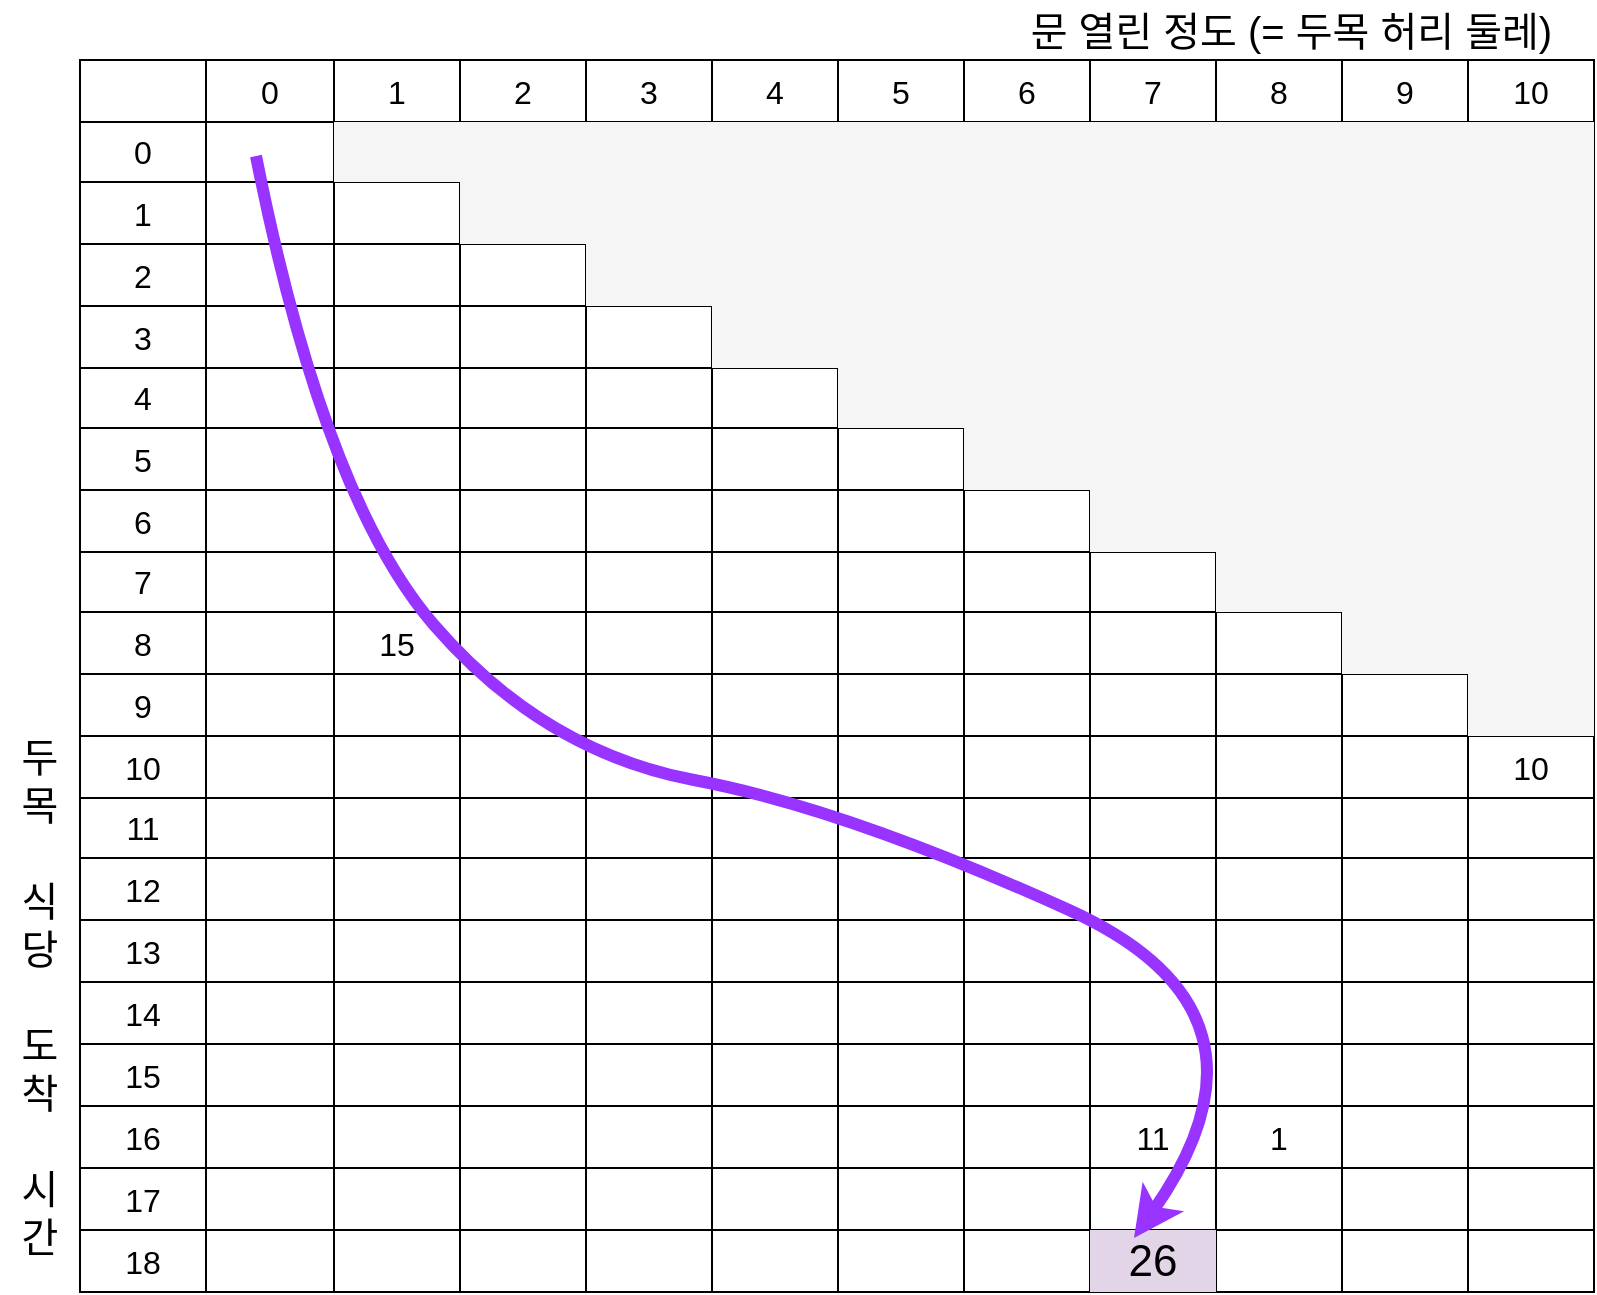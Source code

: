 <mxfile version="22.1.11" type="device">
  <diagram name="페이지-1" id="DnGXSg8FQz98gFJlxdbb">
    <mxGraphModel dx="1036" dy="629" grid="1" gridSize="10" guides="1" tooltips="1" connect="1" arrows="1" fold="1" page="1" pageScale="1" pageWidth="827" pageHeight="1169" math="0" shadow="0">
      <root>
        <mxCell id="0" />
        <mxCell id="1" parent="0" />
        <mxCell id="McNGFu9iXKe7cznPCaeK-2" value="" style="shape=table;startSize=0;container=1;collapsible=0;childLayout=tableLayout;fontSize=16;" parent="1" vertex="1">
          <mxGeometry x="40" y="40" width="757" height="616" as="geometry" />
        </mxCell>
        <mxCell id="McNGFu9iXKe7cznPCaeK-3" value="" style="shape=tableRow;horizontal=0;startSize=0;swimlaneHead=0;swimlaneBody=0;strokeColor=inherit;top=0;left=0;bottom=0;right=0;collapsible=0;dropTarget=0;fillColor=none;points=[[0,0.5],[1,0.5]];portConstraint=eastwest;fontSize=16;" parent="McNGFu9iXKe7cznPCaeK-2" vertex="1">
          <mxGeometry width="757" height="31" as="geometry" />
        </mxCell>
        <mxCell id="McNGFu9iXKe7cznPCaeK-4" value="" style="shape=partialRectangle;html=1;whiteSpace=wrap;connectable=0;strokeColor=inherit;overflow=hidden;fillColor=none;top=0;left=0;bottom=0;right=0;pointerEvents=1;fontSize=16;" parent="McNGFu9iXKe7cznPCaeK-3" vertex="1">
          <mxGeometry width="63" height="31" as="geometry">
            <mxRectangle width="63" height="31" as="alternateBounds" />
          </mxGeometry>
        </mxCell>
        <mxCell id="McNGFu9iXKe7cznPCaeK-5" value="0" style="shape=partialRectangle;html=1;whiteSpace=wrap;connectable=0;strokeColor=inherit;overflow=hidden;fillColor=none;top=0;left=0;bottom=0;right=0;pointerEvents=1;fontSize=16;" parent="McNGFu9iXKe7cznPCaeK-3" vertex="1">
          <mxGeometry x="63" width="64" height="31" as="geometry">
            <mxRectangle width="64" height="31" as="alternateBounds" />
          </mxGeometry>
        </mxCell>
        <mxCell id="McNGFu9iXKe7cznPCaeK-6" value="1" style="shape=partialRectangle;html=1;whiteSpace=wrap;connectable=0;strokeColor=inherit;overflow=hidden;fillColor=none;top=0;left=0;bottom=0;right=0;pointerEvents=1;fontSize=16;" parent="McNGFu9iXKe7cznPCaeK-3" vertex="1">
          <mxGeometry x="127" width="63" height="31" as="geometry">
            <mxRectangle width="63" height="31" as="alternateBounds" />
          </mxGeometry>
        </mxCell>
        <mxCell id="McNGFu9iXKe7cznPCaeK-59" value="2" style="shape=partialRectangle;html=1;whiteSpace=wrap;connectable=0;strokeColor=inherit;overflow=hidden;fillColor=none;top=0;left=0;bottom=0;right=0;pointerEvents=1;fontSize=16;" parent="McNGFu9iXKe7cznPCaeK-3" vertex="1">
          <mxGeometry x="190" width="63" height="31" as="geometry">
            <mxRectangle width="63" height="31" as="alternateBounds" />
          </mxGeometry>
        </mxCell>
        <mxCell id="McNGFu9iXKe7cznPCaeK-73" value="3" style="shape=partialRectangle;html=1;whiteSpace=wrap;connectable=0;strokeColor=inherit;overflow=hidden;fillColor=none;top=0;left=0;bottom=0;right=0;pointerEvents=1;fontSize=16;" parent="McNGFu9iXKe7cznPCaeK-3" vertex="1">
          <mxGeometry x="253" width="63" height="31" as="geometry">
            <mxRectangle width="63" height="31" as="alternateBounds" />
          </mxGeometry>
        </mxCell>
        <mxCell id="McNGFu9iXKe7cznPCaeK-87" value="4" style="shape=partialRectangle;html=1;whiteSpace=wrap;connectable=0;strokeColor=inherit;overflow=hidden;fillColor=none;top=0;left=0;bottom=0;right=0;pointerEvents=1;fontSize=16;" parent="McNGFu9iXKe7cznPCaeK-3" vertex="1">
          <mxGeometry x="316" width="63" height="31" as="geometry">
            <mxRectangle width="63" height="31" as="alternateBounds" />
          </mxGeometry>
        </mxCell>
        <mxCell id="McNGFu9iXKe7cznPCaeK-101" value="5" style="shape=partialRectangle;html=1;whiteSpace=wrap;connectable=0;strokeColor=inherit;overflow=hidden;fillColor=none;top=0;left=0;bottom=0;right=0;pointerEvents=1;fontSize=16;" parent="McNGFu9iXKe7cznPCaeK-3" vertex="1">
          <mxGeometry x="379" width="63" height="31" as="geometry">
            <mxRectangle width="63" height="31" as="alternateBounds" />
          </mxGeometry>
        </mxCell>
        <mxCell id="McNGFu9iXKe7cznPCaeK-115" value="6" style="shape=partialRectangle;html=1;whiteSpace=wrap;connectable=0;strokeColor=inherit;overflow=hidden;fillColor=none;top=0;left=0;bottom=0;right=0;pointerEvents=1;fontSize=16;" parent="McNGFu9iXKe7cznPCaeK-3" vertex="1">
          <mxGeometry x="442" width="63" height="31" as="geometry">
            <mxRectangle width="63" height="31" as="alternateBounds" />
          </mxGeometry>
        </mxCell>
        <mxCell id="McNGFu9iXKe7cznPCaeK-129" value="7" style="shape=partialRectangle;html=1;whiteSpace=wrap;connectable=0;strokeColor=inherit;overflow=hidden;fillColor=none;top=0;left=0;bottom=0;right=0;pointerEvents=1;fontSize=16;" parent="McNGFu9iXKe7cznPCaeK-3" vertex="1">
          <mxGeometry x="505" width="63" height="31" as="geometry">
            <mxRectangle width="63" height="31" as="alternateBounds" />
          </mxGeometry>
        </mxCell>
        <mxCell id="McNGFu9iXKe7cznPCaeK-143" value="8" style="shape=partialRectangle;html=1;whiteSpace=wrap;connectable=0;strokeColor=inherit;overflow=hidden;fillColor=none;top=0;left=0;bottom=0;right=0;pointerEvents=1;fontSize=16;" parent="McNGFu9iXKe7cznPCaeK-3" vertex="1">
          <mxGeometry x="568" width="63" height="31" as="geometry">
            <mxRectangle width="63" height="31" as="alternateBounds" />
          </mxGeometry>
        </mxCell>
        <mxCell id="McNGFu9iXKe7cznPCaeK-157" value="9" style="shape=partialRectangle;html=1;whiteSpace=wrap;connectable=0;strokeColor=inherit;overflow=hidden;fillColor=none;top=0;left=0;bottom=0;right=0;pointerEvents=1;fontSize=16;" parent="McNGFu9iXKe7cznPCaeK-3" vertex="1">
          <mxGeometry x="631" width="63" height="31" as="geometry">
            <mxRectangle width="63" height="31" as="alternateBounds" />
          </mxGeometry>
        </mxCell>
        <mxCell id="McNGFu9iXKe7cznPCaeK-171" value="10" style="shape=partialRectangle;html=1;whiteSpace=wrap;connectable=0;strokeColor=inherit;overflow=hidden;fillColor=none;top=0;left=0;bottom=0;right=0;pointerEvents=1;fontSize=16;" parent="McNGFu9iXKe7cznPCaeK-3" vertex="1">
          <mxGeometry x="694" width="63" height="31" as="geometry">
            <mxRectangle width="63" height="31" as="alternateBounds" />
          </mxGeometry>
        </mxCell>
        <mxCell id="McNGFu9iXKe7cznPCaeK-7" value="" style="shape=tableRow;horizontal=0;startSize=0;swimlaneHead=0;swimlaneBody=0;strokeColor=inherit;top=0;left=0;bottom=0;right=0;collapsible=0;dropTarget=0;fillColor=none;points=[[0,0.5],[1,0.5]];portConstraint=eastwest;fontSize=16;" parent="McNGFu9iXKe7cznPCaeK-2" vertex="1">
          <mxGeometry y="31" width="757" height="30" as="geometry" />
        </mxCell>
        <mxCell id="McNGFu9iXKe7cznPCaeK-8" value="0" style="shape=partialRectangle;html=1;whiteSpace=wrap;connectable=0;strokeColor=inherit;overflow=hidden;fillColor=none;top=0;left=0;bottom=0;right=0;pointerEvents=1;fontSize=16;" parent="McNGFu9iXKe7cznPCaeK-7" vertex="1">
          <mxGeometry width="63" height="30" as="geometry">
            <mxRectangle width="63" height="30" as="alternateBounds" />
          </mxGeometry>
        </mxCell>
        <mxCell id="McNGFu9iXKe7cznPCaeK-9" value="" style="shape=partialRectangle;html=1;whiteSpace=wrap;connectable=0;strokeColor=inherit;overflow=hidden;fillColor=none;top=0;left=0;bottom=0;right=0;pointerEvents=1;fontSize=16;" parent="McNGFu9iXKe7cznPCaeK-7" vertex="1">
          <mxGeometry x="63" width="64" height="30" as="geometry">
            <mxRectangle width="64" height="30" as="alternateBounds" />
          </mxGeometry>
        </mxCell>
        <mxCell id="McNGFu9iXKe7cznPCaeK-10" value="" style="shape=partialRectangle;html=1;whiteSpace=wrap;connectable=0;strokeColor=#666666;overflow=hidden;fillColor=#f5f5f5;top=0;left=0;bottom=0;right=0;pointerEvents=1;fontSize=16;fontColor=#333333;" parent="McNGFu9iXKe7cznPCaeK-7" vertex="1">
          <mxGeometry x="127" width="63" height="30" as="geometry">
            <mxRectangle width="63" height="30" as="alternateBounds" />
          </mxGeometry>
        </mxCell>
        <mxCell id="McNGFu9iXKe7cznPCaeK-60" style="shape=partialRectangle;html=1;whiteSpace=wrap;connectable=0;strokeColor=#666666;overflow=hidden;fillColor=#f5f5f5;top=0;left=0;bottom=0;right=0;pointerEvents=1;fontSize=16;fontColor=#333333;" parent="McNGFu9iXKe7cznPCaeK-7" vertex="1">
          <mxGeometry x="190" width="63" height="30" as="geometry">
            <mxRectangle width="63" height="30" as="alternateBounds" />
          </mxGeometry>
        </mxCell>
        <mxCell id="McNGFu9iXKe7cznPCaeK-74" style="shape=partialRectangle;html=1;whiteSpace=wrap;connectable=0;strokeColor=#666666;overflow=hidden;fillColor=#f5f5f5;top=0;left=0;bottom=0;right=0;pointerEvents=1;fontSize=16;fontColor=#333333;" parent="McNGFu9iXKe7cznPCaeK-7" vertex="1">
          <mxGeometry x="253" width="63" height="30" as="geometry">
            <mxRectangle width="63" height="30" as="alternateBounds" />
          </mxGeometry>
        </mxCell>
        <mxCell id="McNGFu9iXKe7cznPCaeK-88" style="shape=partialRectangle;html=1;whiteSpace=wrap;connectable=0;strokeColor=#666666;overflow=hidden;fillColor=#f5f5f5;top=0;left=0;bottom=0;right=0;pointerEvents=1;fontSize=16;fontColor=#333333;" parent="McNGFu9iXKe7cznPCaeK-7" vertex="1">
          <mxGeometry x="316" width="63" height="30" as="geometry">
            <mxRectangle width="63" height="30" as="alternateBounds" />
          </mxGeometry>
        </mxCell>
        <mxCell id="McNGFu9iXKe7cznPCaeK-102" style="shape=partialRectangle;html=1;whiteSpace=wrap;connectable=0;strokeColor=#666666;overflow=hidden;fillColor=#f5f5f5;top=0;left=0;bottom=0;right=0;pointerEvents=1;fontSize=16;fontColor=#333333;" parent="McNGFu9iXKe7cznPCaeK-7" vertex="1">
          <mxGeometry x="379" width="63" height="30" as="geometry">
            <mxRectangle width="63" height="30" as="alternateBounds" />
          </mxGeometry>
        </mxCell>
        <mxCell id="McNGFu9iXKe7cznPCaeK-116" style="shape=partialRectangle;html=1;whiteSpace=wrap;connectable=0;strokeColor=#666666;overflow=hidden;fillColor=#f5f5f5;top=0;left=0;bottom=0;right=0;pointerEvents=1;fontSize=16;fontColor=#333333;" parent="McNGFu9iXKe7cznPCaeK-7" vertex="1">
          <mxGeometry x="442" width="63" height="30" as="geometry">
            <mxRectangle width="63" height="30" as="alternateBounds" />
          </mxGeometry>
        </mxCell>
        <mxCell id="McNGFu9iXKe7cznPCaeK-130" style="shape=partialRectangle;html=1;whiteSpace=wrap;connectable=0;strokeColor=#666666;overflow=hidden;fillColor=#f5f5f5;top=0;left=0;bottom=0;right=0;pointerEvents=1;fontSize=16;fontColor=#333333;" parent="McNGFu9iXKe7cznPCaeK-7" vertex="1">
          <mxGeometry x="505" width="63" height="30" as="geometry">
            <mxRectangle width="63" height="30" as="alternateBounds" />
          </mxGeometry>
        </mxCell>
        <mxCell id="McNGFu9iXKe7cznPCaeK-144" style="shape=partialRectangle;html=1;whiteSpace=wrap;connectable=0;strokeColor=#666666;overflow=hidden;fillColor=#f5f5f5;top=0;left=0;bottom=0;right=0;pointerEvents=1;fontSize=16;fontColor=#333333;" parent="McNGFu9iXKe7cznPCaeK-7" vertex="1">
          <mxGeometry x="568" width="63" height="30" as="geometry">
            <mxRectangle width="63" height="30" as="alternateBounds" />
          </mxGeometry>
        </mxCell>
        <mxCell id="McNGFu9iXKe7cznPCaeK-158" style="shape=partialRectangle;html=1;whiteSpace=wrap;connectable=0;strokeColor=#666666;overflow=hidden;fillColor=#f5f5f5;top=0;left=0;bottom=0;right=0;pointerEvents=1;fontSize=16;fontColor=#333333;" parent="McNGFu9iXKe7cznPCaeK-7" vertex="1">
          <mxGeometry x="631" width="63" height="30" as="geometry">
            <mxRectangle width="63" height="30" as="alternateBounds" />
          </mxGeometry>
        </mxCell>
        <mxCell id="McNGFu9iXKe7cznPCaeK-172" style="shape=partialRectangle;html=1;whiteSpace=wrap;connectable=0;strokeColor=#666666;overflow=hidden;fillColor=#f5f5f5;top=0;left=0;bottom=0;right=0;pointerEvents=1;fontSize=16;fontColor=#333333;" parent="McNGFu9iXKe7cznPCaeK-7" vertex="1">
          <mxGeometry x="694" width="63" height="30" as="geometry">
            <mxRectangle width="63" height="30" as="alternateBounds" />
          </mxGeometry>
        </mxCell>
        <mxCell id="McNGFu9iXKe7cznPCaeK-11" value="" style="shape=tableRow;horizontal=0;startSize=0;swimlaneHead=0;swimlaneBody=0;strokeColor=inherit;top=0;left=0;bottom=0;right=0;collapsible=0;dropTarget=0;fillColor=none;points=[[0,0.5],[1,0.5]];portConstraint=eastwest;fontSize=16;" parent="McNGFu9iXKe7cznPCaeK-2" vertex="1">
          <mxGeometry y="61" width="757" height="31" as="geometry" />
        </mxCell>
        <mxCell id="McNGFu9iXKe7cznPCaeK-12" value="1" style="shape=partialRectangle;html=1;whiteSpace=wrap;connectable=0;strokeColor=inherit;overflow=hidden;fillColor=none;top=0;left=0;bottom=0;right=0;pointerEvents=1;fontSize=16;" parent="McNGFu9iXKe7cznPCaeK-11" vertex="1">
          <mxGeometry width="63" height="31" as="geometry">
            <mxRectangle width="63" height="31" as="alternateBounds" />
          </mxGeometry>
        </mxCell>
        <mxCell id="McNGFu9iXKe7cznPCaeK-13" value="" style="shape=partialRectangle;html=1;whiteSpace=wrap;connectable=0;strokeColor=inherit;overflow=hidden;fillColor=none;top=0;left=0;bottom=0;right=0;pointerEvents=1;fontSize=16;" parent="McNGFu9iXKe7cznPCaeK-11" vertex="1">
          <mxGeometry x="63" width="64" height="31" as="geometry">
            <mxRectangle width="64" height="31" as="alternateBounds" />
          </mxGeometry>
        </mxCell>
        <mxCell id="McNGFu9iXKe7cznPCaeK-14" value="" style="shape=partialRectangle;html=1;whiteSpace=wrap;connectable=0;strokeColor=inherit;overflow=hidden;fillColor=none;top=0;left=0;bottom=0;right=0;pointerEvents=1;fontSize=16;" parent="McNGFu9iXKe7cznPCaeK-11" vertex="1">
          <mxGeometry x="127" width="63" height="31" as="geometry">
            <mxRectangle width="63" height="31" as="alternateBounds" />
          </mxGeometry>
        </mxCell>
        <mxCell id="McNGFu9iXKe7cznPCaeK-61" style="shape=partialRectangle;html=1;whiteSpace=wrap;connectable=0;strokeColor=#666666;overflow=hidden;fillColor=#f5f5f5;top=0;left=0;bottom=0;right=0;pointerEvents=1;fontSize=16;fontColor=#333333;" parent="McNGFu9iXKe7cznPCaeK-11" vertex="1">
          <mxGeometry x="190" width="63" height="31" as="geometry">
            <mxRectangle width="63" height="31" as="alternateBounds" />
          </mxGeometry>
        </mxCell>
        <mxCell id="McNGFu9iXKe7cznPCaeK-75" style="shape=partialRectangle;html=1;whiteSpace=wrap;connectable=0;strokeColor=#666666;overflow=hidden;fillColor=#f5f5f5;top=0;left=0;bottom=0;right=0;pointerEvents=1;fontSize=16;fontColor=#333333;" parent="McNGFu9iXKe7cznPCaeK-11" vertex="1">
          <mxGeometry x="253" width="63" height="31" as="geometry">
            <mxRectangle width="63" height="31" as="alternateBounds" />
          </mxGeometry>
        </mxCell>
        <mxCell id="McNGFu9iXKe7cznPCaeK-89" style="shape=partialRectangle;html=1;whiteSpace=wrap;connectable=0;strokeColor=#666666;overflow=hidden;fillColor=#f5f5f5;top=0;left=0;bottom=0;right=0;pointerEvents=1;fontSize=16;fontColor=#333333;" parent="McNGFu9iXKe7cznPCaeK-11" vertex="1">
          <mxGeometry x="316" width="63" height="31" as="geometry">
            <mxRectangle width="63" height="31" as="alternateBounds" />
          </mxGeometry>
        </mxCell>
        <mxCell id="McNGFu9iXKe7cznPCaeK-103" style="shape=partialRectangle;html=1;whiteSpace=wrap;connectable=0;strokeColor=#666666;overflow=hidden;fillColor=#f5f5f5;top=0;left=0;bottom=0;right=0;pointerEvents=1;fontSize=16;fontColor=#333333;" parent="McNGFu9iXKe7cznPCaeK-11" vertex="1">
          <mxGeometry x="379" width="63" height="31" as="geometry">
            <mxRectangle width="63" height="31" as="alternateBounds" />
          </mxGeometry>
        </mxCell>
        <mxCell id="McNGFu9iXKe7cznPCaeK-117" style="shape=partialRectangle;html=1;whiteSpace=wrap;connectable=0;strokeColor=#666666;overflow=hidden;fillColor=#f5f5f5;top=0;left=0;bottom=0;right=0;pointerEvents=1;fontSize=16;fontColor=#333333;" parent="McNGFu9iXKe7cznPCaeK-11" vertex="1">
          <mxGeometry x="442" width="63" height="31" as="geometry">
            <mxRectangle width="63" height="31" as="alternateBounds" />
          </mxGeometry>
        </mxCell>
        <mxCell id="McNGFu9iXKe7cznPCaeK-131" style="shape=partialRectangle;html=1;whiteSpace=wrap;connectable=0;strokeColor=#666666;overflow=hidden;fillColor=#f5f5f5;top=0;left=0;bottom=0;right=0;pointerEvents=1;fontSize=16;fontColor=#333333;" parent="McNGFu9iXKe7cznPCaeK-11" vertex="1">
          <mxGeometry x="505" width="63" height="31" as="geometry">
            <mxRectangle width="63" height="31" as="alternateBounds" />
          </mxGeometry>
        </mxCell>
        <mxCell id="McNGFu9iXKe7cznPCaeK-145" style="shape=partialRectangle;html=1;whiteSpace=wrap;connectable=0;strokeColor=#666666;overflow=hidden;fillColor=#f5f5f5;top=0;left=0;bottom=0;right=0;pointerEvents=1;fontSize=16;fontColor=#333333;" parent="McNGFu9iXKe7cznPCaeK-11" vertex="1">
          <mxGeometry x="568" width="63" height="31" as="geometry">
            <mxRectangle width="63" height="31" as="alternateBounds" />
          </mxGeometry>
        </mxCell>
        <mxCell id="McNGFu9iXKe7cznPCaeK-159" style="shape=partialRectangle;html=1;whiteSpace=wrap;connectable=0;strokeColor=#666666;overflow=hidden;fillColor=#f5f5f5;top=0;left=0;bottom=0;right=0;pointerEvents=1;fontSize=16;fontColor=#333333;" parent="McNGFu9iXKe7cznPCaeK-11" vertex="1">
          <mxGeometry x="631" width="63" height="31" as="geometry">
            <mxRectangle width="63" height="31" as="alternateBounds" />
          </mxGeometry>
        </mxCell>
        <mxCell id="McNGFu9iXKe7cznPCaeK-173" style="shape=partialRectangle;html=1;whiteSpace=wrap;connectable=0;strokeColor=#666666;overflow=hidden;fillColor=#f5f5f5;top=0;left=0;bottom=0;right=0;pointerEvents=1;fontSize=16;fontColor=#333333;" parent="McNGFu9iXKe7cznPCaeK-11" vertex="1">
          <mxGeometry x="694" width="63" height="31" as="geometry">
            <mxRectangle width="63" height="31" as="alternateBounds" />
          </mxGeometry>
        </mxCell>
        <mxCell id="McNGFu9iXKe7cznPCaeK-15" style="shape=tableRow;horizontal=0;startSize=0;swimlaneHead=0;swimlaneBody=0;strokeColor=inherit;top=0;left=0;bottom=0;right=0;collapsible=0;dropTarget=0;fillColor=none;points=[[0,0.5],[1,0.5]];portConstraint=eastwest;fontSize=16;" parent="McNGFu9iXKe7cznPCaeK-2" vertex="1">
          <mxGeometry y="92" width="757" height="31" as="geometry" />
        </mxCell>
        <mxCell id="McNGFu9iXKe7cznPCaeK-16" value="2" style="shape=partialRectangle;html=1;whiteSpace=wrap;connectable=0;strokeColor=inherit;overflow=hidden;fillColor=none;top=0;left=0;bottom=0;right=0;pointerEvents=1;fontSize=16;" parent="McNGFu9iXKe7cznPCaeK-15" vertex="1">
          <mxGeometry width="63" height="31" as="geometry">
            <mxRectangle width="63" height="31" as="alternateBounds" />
          </mxGeometry>
        </mxCell>
        <mxCell id="McNGFu9iXKe7cznPCaeK-17" style="shape=partialRectangle;html=1;whiteSpace=wrap;connectable=0;strokeColor=inherit;overflow=hidden;fillColor=none;top=0;left=0;bottom=0;right=0;pointerEvents=1;fontSize=16;" parent="McNGFu9iXKe7cznPCaeK-15" vertex="1">
          <mxGeometry x="63" width="64" height="31" as="geometry">
            <mxRectangle width="64" height="31" as="alternateBounds" />
          </mxGeometry>
        </mxCell>
        <mxCell id="McNGFu9iXKe7cznPCaeK-18" style="shape=partialRectangle;html=1;whiteSpace=wrap;connectable=0;strokeColor=inherit;overflow=hidden;fillColor=none;top=0;left=0;bottom=0;right=0;pointerEvents=1;fontSize=16;" parent="McNGFu9iXKe7cznPCaeK-15" vertex="1">
          <mxGeometry x="127" width="63" height="31" as="geometry">
            <mxRectangle width="63" height="31" as="alternateBounds" />
          </mxGeometry>
        </mxCell>
        <mxCell id="McNGFu9iXKe7cznPCaeK-62" style="shape=partialRectangle;html=1;whiteSpace=wrap;connectable=0;strokeColor=inherit;overflow=hidden;fillColor=none;top=0;left=0;bottom=0;right=0;pointerEvents=1;fontSize=16;" parent="McNGFu9iXKe7cznPCaeK-15" vertex="1">
          <mxGeometry x="190" width="63" height="31" as="geometry">
            <mxRectangle width="63" height="31" as="alternateBounds" />
          </mxGeometry>
        </mxCell>
        <mxCell id="McNGFu9iXKe7cznPCaeK-76" style="shape=partialRectangle;html=1;whiteSpace=wrap;connectable=0;strokeColor=#666666;overflow=hidden;fillColor=#f5f5f5;top=0;left=0;bottom=0;right=0;pointerEvents=1;fontSize=16;fontColor=#333333;" parent="McNGFu9iXKe7cznPCaeK-15" vertex="1">
          <mxGeometry x="253" width="63" height="31" as="geometry">
            <mxRectangle width="63" height="31" as="alternateBounds" />
          </mxGeometry>
        </mxCell>
        <mxCell id="McNGFu9iXKe7cznPCaeK-90" style="shape=partialRectangle;html=1;whiteSpace=wrap;connectable=0;strokeColor=#666666;overflow=hidden;fillColor=#f5f5f5;top=0;left=0;bottom=0;right=0;pointerEvents=1;fontSize=16;fontColor=#333333;" parent="McNGFu9iXKe7cznPCaeK-15" vertex="1">
          <mxGeometry x="316" width="63" height="31" as="geometry">
            <mxRectangle width="63" height="31" as="alternateBounds" />
          </mxGeometry>
        </mxCell>
        <mxCell id="McNGFu9iXKe7cznPCaeK-104" style="shape=partialRectangle;html=1;whiteSpace=wrap;connectable=0;strokeColor=#666666;overflow=hidden;fillColor=#f5f5f5;top=0;left=0;bottom=0;right=0;pointerEvents=1;fontSize=16;fontColor=#333333;" parent="McNGFu9iXKe7cznPCaeK-15" vertex="1">
          <mxGeometry x="379" width="63" height="31" as="geometry">
            <mxRectangle width="63" height="31" as="alternateBounds" />
          </mxGeometry>
        </mxCell>
        <mxCell id="McNGFu9iXKe7cznPCaeK-118" style="shape=partialRectangle;html=1;whiteSpace=wrap;connectable=0;strokeColor=#666666;overflow=hidden;fillColor=#f5f5f5;top=0;left=0;bottom=0;right=0;pointerEvents=1;fontSize=16;fontColor=#333333;" parent="McNGFu9iXKe7cznPCaeK-15" vertex="1">
          <mxGeometry x="442" width="63" height="31" as="geometry">
            <mxRectangle width="63" height="31" as="alternateBounds" />
          </mxGeometry>
        </mxCell>
        <mxCell id="McNGFu9iXKe7cznPCaeK-132" style="shape=partialRectangle;html=1;whiteSpace=wrap;connectable=0;strokeColor=#666666;overflow=hidden;fillColor=#f5f5f5;top=0;left=0;bottom=0;right=0;pointerEvents=1;fontSize=16;fontColor=#333333;" parent="McNGFu9iXKe7cznPCaeK-15" vertex="1">
          <mxGeometry x="505" width="63" height="31" as="geometry">
            <mxRectangle width="63" height="31" as="alternateBounds" />
          </mxGeometry>
        </mxCell>
        <mxCell id="McNGFu9iXKe7cznPCaeK-146" style="shape=partialRectangle;html=1;whiteSpace=wrap;connectable=0;strokeColor=#666666;overflow=hidden;fillColor=#f5f5f5;top=0;left=0;bottom=0;right=0;pointerEvents=1;fontSize=16;fontColor=#333333;" parent="McNGFu9iXKe7cznPCaeK-15" vertex="1">
          <mxGeometry x="568" width="63" height="31" as="geometry">
            <mxRectangle width="63" height="31" as="alternateBounds" />
          </mxGeometry>
        </mxCell>
        <mxCell id="McNGFu9iXKe7cznPCaeK-160" style="shape=partialRectangle;html=1;whiteSpace=wrap;connectable=0;strokeColor=#666666;overflow=hidden;fillColor=#f5f5f5;top=0;left=0;bottom=0;right=0;pointerEvents=1;fontSize=16;fontColor=#333333;" parent="McNGFu9iXKe7cznPCaeK-15" vertex="1">
          <mxGeometry x="631" width="63" height="31" as="geometry">
            <mxRectangle width="63" height="31" as="alternateBounds" />
          </mxGeometry>
        </mxCell>
        <mxCell id="McNGFu9iXKe7cznPCaeK-174" style="shape=partialRectangle;html=1;whiteSpace=wrap;connectable=0;strokeColor=#666666;overflow=hidden;fillColor=#f5f5f5;top=0;left=0;bottom=0;right=0;pointerEvents=1;fontSize=16;fontColor=#333333;" parent="McNGFu9iXKe7cznPCaeK-15" vertex="1">
          <mxGeometry x="694" width="63" height="31" as="geometry">
            <mxRectangle width="63" height="31" as="alternateBounds" />
          </mxGeometry>
        </mxCell>
        <mxCell id="McNGFu9iXKe7cznPCaeK-19" style="shape=tableRow;horizontal=0;startSize=0;swimlaneHead=0;swimlaneBody=0;strokeColor=inherit;top=0;left=0;bottom=0;right=0;collapsible=0;dropTarget=0;fillColor=none;points=[[0,0.5],[1,0.5]];portConstraint=eastwest;fontSize=16;" parent="McNGFu9iXKe7cznPCaeK-2" vertex="1">
          <mxGeometry y="123" width="757" height="31" as="geometry" />
        </mxCell>
        <mxCell id="McNGFu9iXKe7cznPCaeK-20" value="3" style="shape=partialRectangle;html=1;whiteSpace=wrap;connectable=0;strokeColor=inherit;overflow=hidden;fillColor=none;top=0;left=0;bottom=0;right=0;pointerEvents=1;fontSize=16;" parent="McNGFu9iXKe7cznPCaeK-19" vertex="1">
          <mxGeometry width="63" height="31" as="geometry">
            <mxRectangle width="63" height="31" as="alternateBounds" />
          </mxGeometry>
        </mxCell>
        <mxCell id="McNGFu9iXKe7cznPCaeK-21" style="shape=partialRectangle;html=1;whiteSpace=wrap;connectable=0;strokeColor=inherit;overflow=hidden;fillColor=none;top=0;left=0;bottom=0;right=0;pointerEvents=1;fontSize=16;" parent="McNGFu9iXKe7cznPCaeK-19" vertex="1">
          <mxGeometry x="63" width="64" height="31" as="geometry">
            <mxRectangle width="64" height="31" as="alternateBounds" />
          </mxGeometry>
        </mxCell>
        <mxCell id="McNGFu9iXKe7cznPCaeK-22" style="shape=partialRectangle;html=1;whiteSpace=wrap;connectable=0;strokeColor=inherit;overflow=hidden;fillColor=none;top=0;left=0;bottom=0;right=0;pointerEvents=1;fontSize=16;" parent="McNGFu9iXKe7cznPCaeK-19" vertex="1">
          <mxGeometry x="127" width="63" height="31" as="geometry">
            <mxRectangle width="63" height="31" as="alternateBounds" />
          </mxGeometry>
        </mxCell>
        <mxCell id="McNGFu9iXKe7cznPCaeK-63" style="shape=partialRectangle;html=1;whiteSpace=wrap;connectable=0;strokeColor=inherit;overflow=hidden;fillColor=none;top=0;left=0;bottom=0;right=0;pointerEvents=1;fontSize=16;" parent="McNGFu9iXKe7cznPCaeK-19" vertex="1">
          <mxGeometry x="190" width="63" height="31" as="geometry">
            <mxRectangle width="63" height="31" as="alternateBounds" />
          </mxGeometry>
        </mxCell>
        <mxCell id="McNGFu9iXKe7cznPCaeK-77" style="shape=partialRectangle;html=1;whiteSpace=wrap;connectable=0;strokeColor=inherit;overflow=hidden;fillColor=none;top=0;left=0;bottom=0;right=0;pointerEvents=1;fontSize=16;" parent="McNGFu9iXKe7cznPCaeK-19" vertex="1">
          <mxGeometry x="253" width="63" height="31" as="geometry">
            <mxRectangle width="63" height="31" as="alternateBounds" />
          </mxGeometry>
        </mxCell>
        <mxCell id="McNGFu9iXKe7cznPCaeK-91" style="shape=partialRectangle;html=1;whiteSpace=wrap;connectable=0;strokeColor=#666666;overflow=hidden;fillColor=#f5f5f5;top=0;left=0;bottom=0;right=0;pointerEvents=1;fontSize=16;fontColor=#333333;" parent="McNGFu9iXKe7cznPCaeK-19" vertex="1">
          <mxGeometry x="316" width="63" height="31" as="geometry">
            <mxRectangle width="63" height="31" as="alternateBounds" />
          </mxGeometry>
        </mxCell>
        <mxCell id="McNGFu9iXKe7cznPCaeK-105" style="shape=partialRectangle;html=1;whiteSpace=wrap;connectable=0;strokeColor=#666666;overflow=hidden;fillColor=#f5f5f5;top=0;left=0;bottom=0;right=0;pointerEvents=1;fontSize=16;fontColor=#333333;" parent="McNGFu9iXKe7cznPCaeK-19" vertex="1">
          <mxGeometry x="379" width="63" height="31" as="geometry">
            <mxRectangle width="63" height="31" as="alternateBounds" />
          </mxGeometry>
        </mxCell>
        <mxCell id="McNGFu9iXKe7cznPCaeK-119" style="shape=partialRectangle;html=1;whiteSpace=wrap;connectable=0;strokeColor=#666666;overflow=hidden;fillColor=#f5f5f5;top=0;left=0;bottom=0;right=0;pointerEvents=1;fontSize=16;fontColor=#333333;" parent="McNGFu9iXKe7cznPCaeK-19" vertex="1">
          <mxGeometry x="442" width="63" height="31" as="geometry">
            <mxRectangle width="63" height="31" as="alternateBounds" />
          </mxGeometry>
        </mxCell>
        <mxCell id="McNGFu9iXKe7cznPCaeK-133" style="shape=partialRectangle;html=1;whiteSpace=wrap;connectable=0;strokeColor=#666666;overflow=hidden;fillColor=#f5f5f5;top=0;left=0;bottom=0;right=0;pointerEvents=1;fontSize=16;fontColor=#333333;" parent="McNGFu9iXKe7cznPCaeK-19" vertex="1">
          <mxGeometry x="505" width="63" height="31" as="geometry">
            <mxRectangle width="63" height="31" as="alternateBounds" />
          </mxGeometry>
        </mxCell>
        <mxCell id="McNGFu9iXKe7cznPCaeK-147" style="shape=partialRectangle;html=1;whiteSpace=wrap;connectable=0;strokeColor=#666666;overflow=hidden;fillColor=#f5f5f5;top=0;left=0;bottom=0;right=0;pointerEvents=1;fontSize=16;fontColor=#333333;" parent="McNGFu9iXKe7cznPCaeK-19" vertex="1">
          <mxGeometry x="568" width="63" height="31" as="geometry">
            <mxRectangle width="63" height="31" as="alternateBounds" />
          </mxGeometry>
        </mxCell>
        <mxCell id="McNGFu9iXKe7cznPCaeK-161" style="shape=partialRectangle;html=1;whiteSpace=wrap;connectable=0;strokeColor=#666666;overflow=hidden;fillColor=#f5f5f5;top=0;left=0;bottom=0;right=0;pointerEvents=1;fontSize=16;fontColor=#333333;" parent="McNGFu9iXKe7cznPCaeK-19" vertex="1">
          <mxGeometry x="631" width="63" height="31" as="geometry">
            <mxRectangle width="63" height="31" as="alternateBounds" />
          </mxGeometry>
        </mxCell>
        <mxCell id="McNGFu9iXKe7cznPCaeK-175" style="shape=partialRectangle;html=1;whiteSpace=wrap;connectable=0;strokeColor=#666666;overflow=hidden;fillColor=#f5f5f5;top=0;left=0;bottom=0;right=0;pointerEvents=1;fontSize=16;fontColor=#333333;" parent="McNGFu9iXKe7cznPCaeK-19" vertex="1">
          <mxGeometry x="694" width="63" height="31" as="geometry">
            <mxRectangle width="63" height="31" as="alternateBounds" />
          </mxGeometry>
        </mxCell>
        <mxCell id="McNGFu9iXKe7cznPCaeK-23" style="shape=tableRow;horizontal=0;startSize=0;swimlaneHead=0;swimlaneBody=0;strokeColor=inherit;top=0;left=0;bottom=0;right=0;collapsible=0;dropTarget=0;fillColor=none;points=[[0,0.5],[1,0.5]];portConstraint=eastwest;fontSize=16;" parent="McNGFu9iXKe7cznPCaeK-2" vertex="1">
          <mxGeometry y="154" width="757" height="30" as="geometry" />
        </mxCell>
        <mxCell id="McNGFu9iXKe7cznPCaeK-24" value="4" style="shape=partialRectangle;html=1;whiteSpace=wrap;connectable=0;strokeColor=inherit;overflow=hidden;fillColor=none;top=0;left=0;bottom=0;right=0;pointerEvents=1;fontSize=16;" parent="McNGFu9iXKe7cznPCaeK-23" vertex="1">
          <mxGeometry width="63" height="30" as="geometry">
            <mxRectangle width="63" height="30" as="alternateBounds" />
          </mxGeometry>
        </mxCell>
        <mxCell id="McNGFu9iXKe7cznPCaeK-25" style="shape=partialRectangle;html=1;whiteSpace=wrap;connectable=0;strokeColor=inherit;overflow=hidden;fillColor=none;top=0;left=0;bottom=0;right=0;pointerEvents=1;fontSize=16;" parent="McNGFu9iXKe7cznPCaeK-23" vertex="1">
          <mxGeometry x="63" width="64" height="30" as="geometry">
            <mxRectangle width="64" height="30" as="alternateBounds" />
          </mxGeometry>
        </mxCell>
        <mxCell id="McNGFu9iXKe7cznPCaeK-26" style="shape=partialRectangle;html=1;whiteSpace=wrap;connectable=0;strokeColor=inherit;overflow=hidden;fillColor=none;top=0;left=0;bottom=0;right=0;pointerEvents=1;fontSize=16;" parent="McNGFu9iXKe7cznPCaeK-23" vertex="1">
          <mxGeometry x="127" width="63" height="30" as="geometry">
            <mxRectangle width="63" height="30" as="alternateBounds" />
          </mxGeometry>
        </mxCell>
        <mxCell id="McNGFu9iXKe7cznPCaeK-64" style="shape=partialRectangle;html=1;whiteSpace=wrap;connectable=0;strokeColor=inherit;overflow=hidden;fillColor=none;top=0;left=0;bottom=0;right=0;pointerEvents=1;fontSize=16;" parent="McNGFu9iXKe7cznPCaeK-23" vertex="1">
          <mxGeometry x="190" width="63" height="30" as="geometry">
            <mxRectangle width="63" height="30" as="alternateBounds" />
          </mxGeometry>
        </mxCell>
        <mxCell id="McNGFu9iXKe7cznPCaeK-78" style="shape=partialRectangle;html=1;whiteSpace=wrap;connectable=0;strokeColor=inherit;overflow=hidden;fillColor=none;top=0;left=0;bottom=0;right=0;pointerEvents=1;fontSize=16;" parent="McNGFu9iXKe7cznPCaeK-23" vertex="1">
          <mxGeometry x="253" width="63" height="30" as="geometry">
            <mxRectangle width="63" height="30" as="alternateBounds" />
          </mxGeometry>
        </mxCell>
        <mxCell id="McNGFu9iXKe7cznPCaeK-92" style="shape=partialRectangle;html=1;whiteSpace=wrap;connectable=0;strokeColor=inherit;overflow=hidden;fillColor=none;top=0;left=0;bottom=0;right=0;pointerEvents=1;fontSize=16;" parent="McNGFu9iXKe7cznPCaeK-23" vertex="1">
          <mxGeometry x="316" width="63" height="30" as="geometry">
            <mxRectangle width="63" height="30" as="alternateBounds" />
          </mxGeometry>
        </mxCell>
        <mxCell id="McNGFu9iXKe7cznPCaeK-106" style="shape=partialRectangle;html=1;whiteSpace=wrap;connectable=0;strokeColor=#666666;overflow=hidden;fillColor=#f5f5f5;top=0;left=0;bottom=0;right=0;pointerEvents=1;fontSize=16;fontColor=#333333;" parent="McNGFu9iXKe7cznPCaeK-23" vertex="1">
          <mxGeometry x="379" width="63" height="30" as="geometry">
            <mxRectangle width="63" height="30" as="alternateBounds" />
          </mxGeometry>
        </mxCell>
        <mxCell id="McNGFu9iXKe7cznPCaeK-120" style="shape=partialRectangle;html=1;whiteSpace=wrap;connectable=0;strokeColor=#666666;overflow=hidden;fillColor=#f5f5f5;top=0;left=0;bottom=0;right=0;pointerEvents=1;fontSize=16;fontColor=#333333;" parent="McNGFu9iXKe7cznPCaeK-23" vertex="1">
          <mxGeometry x="442" width="63" height="30" as="geometry">
            <mxRectangle width="63" height="30" as="alternateBounds" />
          </mxGeometry>
        </mxCell>
        <mxCell id="McNGFu9iXKe7cznPCaeK-134" style="shape=partialRectangle;html=1;whiteSpace=wrap;connectable=0;strokeColor=#666666;overflow=hidden;fillColor=#f5f5f5;top=0;left=0;bottom=0;right=0;pointerEvents=1;fontSize=16;fontColor=#333333;" parent="McNGFu9iXKe7cznPCaeK-23" vertex="1">
          <mxGeometry x="505" width="63" height="30" as="geometry">
            <mxRectangle width="63" height="30" as="alternateBounds" />
          </mxGeometry>
        </mxCell>
        <mxCell id="McNGFu9iXKe7cznPCaeK-148" style="shape=partialRectangle;html=1;whiteSpace=wrap;connectable=0;strokeColor=#666666;overflow=hidden;fillColor=#f5f5f5;top=0;left=0;bottom=0;right=0;pointerEvents=1;fontSize=16;fontColor=#333333;" parent="McNGFu9iXKe7cznPCaeK-23" vertex="1">
          <mxGeometry x="568" width="63" height="30" as="geometry">
            <mxRectangle width="63" height="30" as="alternateBounds" />
          </mxGeometry>
        </mxCell>
        <mxCell id="McNGFu9iXKe7cznPCaeK-162" style="shape=partialRectangle;html=1;whiteSpace=wrap;connectable=0;strokeColor=#666666;overflow=hidden;fillColor=#f5f5f5;top=0;left=0;bottom=0;right=0;pointerEvents=1;fontSize=16;fontColor=#333333;" parent="McNGFu9iXKe7cznPCaeK-23" vertex="1">
          <mxGeometry x="631" width="63" height="30" as="geometry">
            <mxRectangle width="63" height="30" as="alternateBounds" />
          </mxGeometry>
        </mxCell>
        <mxCell id="McNGFu9iXKe7cznPCaeK-176" style="shape=partialRectangle;html=1;whiteSpace=wrap;connectable=0;strokeColor=#666666;overflow=hidden;fillColor=#f5f5f5;top=0;left=0;bottom=0;right=0;pointerEvents=1;fontSize=16;fontColor=#333333;" parent="McNGFu9iXKe7cznPCaeK-23" vertex="1">
          <mxGeometry x="694" width="63" height="30" as="geometry">
            <mxRectangle width="63" height="30" as="alternateBounds" />
          </mxGeometry>
        </mxCell>
        <mxCell id="McNGFu9iXKe7cznPCaeK-27" style="shape=tableRow;horizontal=0;startSize=0;swimlaneHead=0;swimlaneBody=0;strokeColor=inherit;top=0;left=0;bottom=0;right=0;collapsible=0;dropTarget=0;fillColor=none;points=[[0,0.5],[1,0.5]];portConstraint=eastwest;fontSize=16;" parent="McNGFu9iXKe7cznPCaeK-2" vertex="1">
          <mxGeometry y="184" width="757" height="31" as="geometry" />
        </mxCell>
        <mxCell id="McNGFu9iXKe7cznPCaeK-28" value="5" style="shape=partialRectangle;html=1;whiteSpace=wrap;connectable=0;strokeColor=inherit;overflow=hidden;fillColor=none;top=0;left=0;bottom=0;right=0;pointerEvents=1;fontSize=16;" parent="McNGFu9iXKe7cznPCaeK-27" vertex="1">
          <mxGeometry width="63" height="31" as="geometry">
            <mxRectangle width="63" height="31" as="alternateBounds" />
          </mxGeometry>
        </mxCell>
        <mxCell id="McNGFu9iXKe7cznPCaeK-29" style="shape=partialRectangle;html=1;whiteSpace=wrap;connectable=0;strokeColor=inherit;overflow=hidden;fillColor=none;top=0;left=0;bottom=0;right=0;pointerEvents=1;fontSize=16;" parent="McNGFu9iXKe7cznPCaeK-27" vertex="1">
          <mxGeometry x="63" width="64" height="31" as="geometry">
            <mxRectangle width="64" height="31" as="alternateBounds" />
          </mxGeometry>
        </mxCell>
        <mxCell id="McNGFu9iXKe7cznPCaeK-30" style="shape=partialRectangle;html=1;whiteSpace=wrap;connectable=0;strokeColor=inherit;overflow=hidden;fillColor=none;top=0;left=0;bottom=0;right=0;pointerEvents=1;fontSize=16;" parent="McNGFu9iXKe7cznPCaeK-27" vertex="1">
          <mxGeometry x="127" width="63" height="31" as="geometry">
            <mxRectangle width="63" height="31" as="alternateBounds" />
          </mxGeometry>
        </mxCell>
        <mxCell id="McNGFu9iXKe7cznPCaeK-65" style="shape=partialRectangle;html=1;whiteSpace=wrap;connectable=0;strokeColor=inherit;overflow=hidden;fillColor=none;top=0;left=0;bottom=0;right=0;pointerEvents=1;fontSize=16;" parent="McNGFu9iXKe7cznPCaeK-27" vertex="1">
          <mxGeometry x="190" width="63" height="31" as="geometry">
            <mxRectangle width="63" height="31" as="alternateBounds" />
          </mxGeometry>
        </mxCell>
        <mxCell id="McNGFu9iXKe7cznPCaeK-79" style="shape=partialRectangle;html=1;whiteSpace=wrap;connectable=0;strokeColor=inherit;overflow=hidden;fillColor=none;top=0;left=0;bottom=0;right=0;pointerEvents=1;fontSize=16;" parent="McNGFu9iXKe7cznPCaeK-27" vertex="1">
          <mxGeometry x="253" width="63" height="31" as="geometry">
            <mxRectangle width="63" height="31" as="alternateBounds" />
          </mxGeometry>
        </mxCell>
        <mxCell id="McNGFu9iXKe7cznPCaeK-93" style="shape=partialRectangle;html=1;whiteSpace=wrap;connectable=0;strokeColor=inherit;overflow=hidden;fillColor=none;top=0;left=0;bottom=0;right=0;pointerEvents=1;fontSize=16;" parent="McNGFu9iXKe7cznPCaeK-27" vertex="1">
          <mxGeometry x="316" width="63" height="31" as="geometry">
            <mxRectangle width="63" height="31" as="alternateBounds" />
          </mxGeometry>
        </mxCell>
        <mxCell id="McNGFu9iXKe7cznPCaeK-107" style="shape=partialRectangle;html=1;whiteSpace=wrap;connectable=0;strokeColor=inherit;overflow=hidden;fillColor=none;top=0;left=0;bottom=0;right=0;pointerEvents=1;fontSize=16;" parent="McNGFu9iXKe7cznPCaeK-27" vertex="1">
          <mxGeometry x="379" width="63" height="31" as="geometry">
            <mxRectangle width="63" height="31" as="alternateBounds" />
          </mxGeometry>
        </mxCell>
        <mxCell id="McNGFu9iXKe7cznPCaeK-121" style="shape=partialRectangle;html=1;whiteSpace=wrap;connectable=0;strokeColor=#666666;overflow=hidden;fillColor=#f5f5f5;top=0;left=0;bottom=0;right=0;pointerEvents=1;fontSize=16;fontColor=#333333;" parent="McNGFu9iXKe7cznPCaeK-27" vertex="1">
          <mxGeometry x="442" width="63" height="31" as="geometry">
            <mxRectangle width="63" height="31" as="alternateBounds" />
          </mxGeometry>
        </mxCell>
        <mxCell id="McNGFu9iXKe7cznPCaeK-135" style="shape=partialRectangle;html=1;whiteSpace=wrap;connectable=0;strokeColor=#666666;overflow=hidden;fillColor=#f5f5f5;top=0;left=0;bottom=0;right=0;pointerEvents=1;fontSize=16;fontColor=#333333;" parent="McNGFu9iXKe7cznPCaeK-27" vertex="1">
          <mxGeometry x="505" width="63" height="31" as="geometry">
            <mxRectangle width="63" height="31" as="alternateBounds" />
          </mxGeometry>
        </mxCell>
        <mxCell id="McNGFu9iXKe7cznPCaeK-149" style="shape=partialRectangle;html=1;whiteSpace=wrap;connectable=0;strokeColor=#666666;overflow=hidden;fillColor=#f5f5f5;top=0;left=0;bottom=0;right=0;pointerEvents=1;fontSize=16;fontColor=#333333;" parent="McNGFu9iXKe7cznPCaeK-27" vertex="1">
          <mxGeometry x="568" width="63" height="31" as="geometry">
            <mxRectangle width="63" height="31" as="alternateBounds" />
          </mxGeometry>
        </mxCell>
        <mxCell id="McNGFu9iXKe7cznPCaeK-163" style="shape=partialRectangle;html=1;whiteSpace=wrap;connectable=0;strokeColor=#666666;overflow=hidden;fillColor=#f5f5f5;top=0;left=0;bottom=0;right=0;pointerEvents=1;fontSize=16;fontColor=#333333;" parent="McNGFu9iXKe7cznPCaeK-27" vertex="1">
          <mxGeometry x="631" width="63" height="31" as="geometry">
            <mxRectangle width="63" height="31" as="alternateBounds" />
          </mxGeometry>
        </mxCell>
        <mxCell id="McNGFu9iXKe7cznPCaeK-177" style="shape=partialRectangle;html=1;whiteSpace=wrap;connectable=0;strokeColor=#666666;overflow=hidden;fillColor=#f5f5f5;top=0;left=0;bottom=0;right=0;pointerEvents=1;fontSize=16;fontColor=#333333;" parent="McNGFu9iXKe7cznPCaeK-27" vertex="1">
          <mxGeometry x="694" width="63" height="31" as="geometry">
            <mxRectangle width="63" height="31" as="alternateBounds" />
          </mxGeometry>
        </mxCell>
        <mxCell id="McNGFu9iXKe7cznPCaeK-31" style="shape=tableRow;horizontal=0;startSize=0;swimlaneHead=0;swimlaneBody=0;strokeColor=inherit;top=0;left=0;bottom=0;right=0;collapsible=0;dropTarget=0;fillColor=none;points=[[0,0.5],[1,0.5]];portConstraint=eastwest;fontSize=16;" parent="McNGFu9iXKe7cznPCaeK-2" vertex="1">
          <mxGeometry y="215" width="757" height="31" as="geometry" />
        </mxCell>
        <mxCell id="McNGFu9iXKe7cznPCaeK-32" value="6" style="shape=partialRectangle;html=1;whiteSpace=wrap;connectable=0;strokeColor=inherit;overflow=hidden;fillColor=none;top=0;left=0;bottom=0;right=0;pointerEvents=1;fontSize=16;" parent="McNGFu9iXKe7cznPCaeK-31" vertex="1">
          <mxGeometry width="63" height="31" as="geometry">
            <mxRectangle width="63" height="31" as="alternateBounds" />
          </mxGeometry>
        </mxCell>
        <mxCell id="McNGFu9iXKe7cznPCaeK-33" style="shape=partialRectangle;html=1;whiteSpace=wrap;connectable=0;strokeColor=inherit;overflow=hidden;fillColor=none;top=0;left=0;bottom=0;right=0;pointerEvents=1;fontSize=16;" parent="McNGFu9iXKe7cznPCaeK-31" vertex="1">
          <mxGeometry x="63" width="64" height="31" as="geometry">
            <mxRectangle width="64" height="31" as="alternateBounds" />
          </mxGeometry>
        </mxCell>
        <mxCell id="McNGFu9iXKe7cznPCaeK-34" style="shape=partialRectangle;html=1;whiteSpace=wrap;connectable=0;strokeColor=inherit;overflow=hidden;fillColor=none;top=0;left=0;bottom=0;right=0;pointerEvents=1;fontSize=16;" parent="McNGFu9iXKe7cznPCaeK-31" vertex="1">
          <mxGeometry x="127" width="63" height="31" as="geometry">
            <mxRectangle width="63" height="31" as="alternateBounds" />
          </mxGeometry>
        </mxCell>
        <mxCell id="McNGFu9iXKe7cznPCaeK-66" style="shape=partialRectangle;html=1;whiteSpace=wrap;connectable=0;strokeColor=inherit;overflow=hidden;fillColor=none;top=0;left=0;bottom=0;right=0;pointerEvents=1;fontSize=16;" parent="McNGFu9iXKe7cznPCaeK-31" vertex="1">
          <mxGeometry x="190" width="63" height="31" as="geometry">
            <mxRectangle width="63" height="31" as="alternateBounds" />
          </mxGeometry>
        </mxCell>
        <mxCell id="McNGFu9iXKe7cznPCaeK-80" style="shape=partialRectangle;html=1;whiteSpace=wrap;connectable=0;strokeColor=inherit;overflow=hidden;fillColor=none;top=0;left=0;bottom=0;right=0;pointerEvents=1;fontSize=16;" parent="McNGFu9iXKe7cznPCaeK-31" vertex="1">
          <mxGeometry x="253" width="63" height="31" as="geometry">
            <mxRectangle width="63" height="31" as="alternateBounds" />
          </mxGeometry>
        </mxCell>
        <mxCell id="McNGFu9iXKe7cznPCaeK-94" style="shape=partialRectangle;html=1;whiteSpace=wrap;connectable=0;strokeColor=inherit;overflow=hidden;fillColor=none;top=0;left=0;bottom=0;right=0;pointerEvents=1;fontSize=16;" parent="McNGFu9iXKe7cznPCaeK-31" vertex="1">
          <mxGeometry x="316" width="63" height="31" as="geometry">
            <mxRectangle width="63" height="31" as="alternateBounds" />
          </mxGeometry>
        </mxCell>
        <mxCell id="McNGFu9iXKe7cznPCaeK-108" style="shape=partialRectangle;html=1;whiteSpace=wrap;connectable=0;strokeColor=inherit;overflow=hidden;fillColor=none;top=0;left=0;bottom=0;right=0;pointerEvents=1;fontSize=16;" parent="McNGFu9iXKe7cznPCaeK-31" vertex="1">
          <mxGeometry x="379" width="63" height="31" as="geometry">
            <mxRectangle width="63" height="31" as="alternateBounds" />
          </mxGeometry>
        </mxCell>
        <mxCell id="McNGFu9iXKe7cznPCaeK-122" style="shape=partialRectangle;html=1;whiteSpace=wrap;connectable=0;strokeColor=inherit;overflow=hidden;fillColor=none;top=0;left=0;bottom=0;right=0;pointerEvents=1;fontSize=16;" parent="McNGFu9iXKe7cznPCaeK-31" vertex="1">
          <mxGeometry x="442" width="63" height="31" as="geometry">
            <mxRectangle width="63" height="31" as="alternateBounds" />
          </mxGeometry>
        </mxCell>
        <mxCell id="McNGFu9iXKe7cznPCaeK-136" style="shape=partialRectangle;html=1;whiteSpace=wrap;connectable=0;strokeColor=#666666;overflow=hidden;fillColor=#f5f5f5;top=0;left=0;bottom=0;right=0;pointerEvents=1;fontSize=16;fontColor=#333333;" parent="McNGFu9iXKe7cznPCaeK-31" vertex="1">
          <mxGeometry x="505" width="63" height="31" as="geometry">
            <mxRectangle width="63" height="31" as="alternateBounds" />
          </mxGeometry>
        </mxCell>
        <mxCell id="McNGFu9iXKe7cznPCaeK-150" style="shape=partialRectangle;html=1;whiteSpace=wrap;connectable=0;strokeColor=#666666;overflow=hidden;fillColor=#f5f5f5;top=0;left=0;bottom=0;right=0;pointerEvents=1;fontSize=16;fontColor=#333333;" parent="McNGFu9iXKe7cznPCaeK-31" vertex="1">
          <mxGeometry x="568" width="63" height="31" as="geometry">
            <mxRectangle width="63" height="31" as="alternateBounds" />
          </mxGeometry>
        </mxCell>
        <mxCell id="McNGFu9iXKe7cznPCaeK-164" style="shape=partialRectangle;html=1;whiteSpace=wrap;connectable=0;strokeColor=#666666;overflow=hidden;fillColor=#f5f5f5;top=0;left=0;bottom=0;right=0;pointerEvents=1;fontSize=16;fontColor=#333333;" parent="McNGFu9iXKe7cznPCaeK-31" vertex="1">
          <mxGeometry x="631" width="63" height="31" as="geometry">
            <mxRectangle width="63" height="31" as="alternateBounds" />
          </mxGeometry>
        </mxCell>
        <mxCell id="McNGFu9iXKe7cznPCaeK-178" style="shape=partialRectangle;html=1;whiteSpace=wrap;connectable=0;strokeColor=#666666;overflow=hidden;fillColor=#f5f5f5;top=0;left=0;bottom=0;right=0;pointerEvents=1;fontSize=16;fontColor=#333333;" parent="McNGFu9iXKe7cznPCaeK-31" vertex="1">
          <mxGeometry x="694" width="63" height="31" as="geometry">
            <mxRectangle width="63" height="31" as="alternateBounds" />
          </mxGeometry>
        </mxCell>
        <mxCell id="McNGFu9iXKe7cznPCaeK-35" style="shape=tableRow;horizontal=0;startSize=0;swimlaneHead=0;swimlaneBody=0;strokeColor=inherit;top=0;left=0;bottom=0;right=0;collapsible=0;dropTarget=0;fillColor=none;points=[[0,0.5],[1,0.5]];portConstraint=eastwest;fontSize=16;" parent="McNGFu9iXKe7cznPCaeK-2" vertex="1">
          <mxGeometry y="246" width="757" height="30" as="geometry" />
        </mxCell>
        <mxCell id="McNGFu9iXKe7cznPCaeK-36" value="7" style="shape=partialRectangle;html=1;whiteSpace=wrap;connectable=0;strokeColor=inherit;overflow=hidden;fillColor=none;top=0;left=0;bottom=0;right=0;pointerEvents=1;fontSize=16;" parent="McNGFu9iXKe7cznPCaeK-35" vertex="1">
          <mxGeometry width="63" height="30" as="geometry">
            <mxRectangle width="63" height="30" as="alternateBounds" />
          </mxGeometry>
        </mxCell>
        <mxCell id="McNGFu9iXKe7cznPCaeK-37" style="shape=partialRectangle;html=1;whiteSpace=wrap;connectable=0;strokeColor=inherit;overflow=hidden;fillColor=none;top=0;left=0;bottom=0;right=0;pointerEvents=1;fontSize=16;" parent="McNGFu9iXKe7cznPCaeK-35" vertex="1">
          <mxGeometry x="63" width="64" height="30" as="geometry">
            <mxRectangle width="64" height="30" as="alternateBounds" />
          </mxGeometry>
        </mxCell>
        <mxCell id="McNGFu9iXKe7cznPCaeK-38" style="shape=partialRectangle;html=1;whiteSpace=wrap;connectable=0;strokeColor=inherit;overflow=hidden;fillColor=none;top=0;left=0;bottom=0;right=0;pointerEvents=1;fontSize=16;" parent="McNGFu9iXKe7cznPCaeK-35" vertex="1">
          <mxGeometry x="127" width="63" height="30" as="geometry">
            <mxRectangle width="63" height="30" as="alternateBounds" />
          </mxGeometry>
        </mxCell>
        <mxCell id="McNGFu9iXKe7cznPCaeK-67" style="shape=partialRectangle;html=1;whiteSpace=wrap;connectable=0;strokeColor=inherit;overflow=hidden;fillColor=none;top=0;left=0;bottom=0;right=0;pointerEvents=1;fontSize=16;" parent="McNGFu9iXKe7cznPCaeK-35" vertex="1">
          <mxGeometry x="190" width="63" height="30" as="geometry">
            <mxRectangle width="63" height="30" as="alternateBounds" />
          </mxGeometry>
        </mxCell>
        <mxCell id="McNGFu9iXKe7cznPCaeK-81" style="shape=partialRectangle;html=1;whiteSpace=wrap;connectable=0;strokeColor=inherit;overflow=hidden;fillColor=none;top=0;left=0;bottom=0;right=0;pointerEvents=1;fontSize=16;" parent="McNGFu9iXKe7cznPCaeK-35" vertex="1">
          <mxGeometry x="253" width="63" height="30" as="geometry">
            <mxRectangle width="63" height="30" as="alternateBounds" />
          </mxGeometry>
        </mxCell>
        <mxCell id="McNGFu9iXKe7cznPCaeK-95" style="shape=partialRectangle;html=1;whiteSpace=wrap;connectable=0;strokeColor=inherit;overflow=hidden;fillColor=none;top=0;left=0;bottom=0;right=0;pointerEvents=1;fontSize=16;" parent="McNGFu9iXKe7cznPCaeK-35" vertex="1">
          <mxGeometry x="316" width="63" height="30" as="geometry">
            <mxRectangle width="63" height="30" as="alternateBounds" />
          </mxGeometry>
        </mxCell>
        <mxCell id="McNGFu9iXKe7cznPCaeK-109" style="shape=partialRectangle;html=1;whiteSpace=wrap;connectable=0;strokeColor=inherit;overflow=hidden;fillColor=none;top=0;left=0;bottom=0;right=0;pointerEvents=1;fontSize=16;" parent="McNGFu9iXKe7cznPCaeK-35" vertex="1">
          <mxGeometry x="379" width="63" height="30" as="geometry">
            <mxRectangle width="63" height="30" as="alternateBounds" />
          </mxGeometry>
        </mxCell>
        <mxCell id="McNGFu9iXKe7cznPCaeK-123" style="shape=partialRectangle;html=1;whiteSpace=wrap;connectable=0;strokeColor=inherit;overflow=hidden;fillColor=none;top=0;left=0;bottom=0;right=0;pointerEvents=1;fontSize=16;" parent="McNGFu9iXKe7cznPCaeK-35" vertex="1">
          <mxGeometry x="442" width="63" height="30" as="geometry">
            <mxRectangle width="63" height="30" as="alternateBounds" />
          </mxGeometry>
        </mxCell>
        <mxCell id="McNGFu9iXKe7cznPCaeK-137" style="shape=partialRectangle;html=1;whiteSpace=wrap;connectable=0;strokeColor=inherit;overflow=hidden;fillColor=none;top=0;left=0;bottom=0;right=0;pointerEvents=1;fontSize=16;" parent="McNGFu9iXKe7cznPCaeK-35" vertex="1">
          <mxGeometry x="505" width="63" height="30" as="geometry">
            <mxRectangle width="63" height="30" as="alternateBounds" />
          </mxGeometry>
        </mxCell>
        <mxCell id="McNGFu9iXKe7cznPCaeK-151" style="shape=partialRectangle;html=1;whiteSpace=wrap;connectable=0;strokeColor=#666666;overflow=hidden;fillColor=#f5f5f5;top=0;left=0;bottom=0;right=0;pointerEvents=1;fontSize=16;fontColor=#333333;" parent="McNGFu9iXKe7cznPCaeK-35" vertex="1">
          <mxGeometry x="568" width="63" height="30" as="geometry">
            <mxRectangle width="63" height="30" as="alternateBounds" />
          </mxGeometry>
        </mxCell>
        <mxCell id="McNGFu9iXKe7cznPCaeK-165" style="shape=partialRectangle;html=1;whiteSpace=wrap;connectable=0;strokeColor=#666666;overflow=hidden;fillColor=#f5f5f5;top=0;left=0;bottom=0;right=0;pointerEvents=1;fontSize=16;fontColor=#333333;" parent="McNGFu9iXKe7cznPCaeK-35" vertex="1">
          <mxGeometry x="631" width="63" height="30" as="geometry">
            <mxRectangle width="63" height="30" as="alternateBounds" />
          </mxGeometry>
        </mxCell>
        <mxCell id="McNGFu9iXKe7cznPCaeK-179" style="shape=partialRectangle;html=1;whiteSpace=wrap;connectable=0;strokeColor=#666666;overflow=hidden;fillColor=#f5f5f5;top=0;left=0;bottom=0;right=0;pointerEvents=1;fontSize=16;fontColor=#333333;" parent="McNGFu9iXKe7cznPCaeK-35" vertex="1">
          <mxGeometry x="694" width="63" height="30" as="geometry">
            <mxRectangle width="63" height="30" as="alternateBounds" />
          </mxGeometry>
        </mxCell>
        <mxCell id="McNGFu9iXKe7cznPCaeK-39" style="shape=tableRow;horizontal=0;startSize=0;swimlaneHead=0;swimlaneBody=0;strokeColor=inherit;top=0;left=0;bottom=0;right=0;collapsible=0;dropTarget=0;fillColor=none;points=[[0,0.5],[1,0.5]];portConstraint=eastwest;fontSize=16;" parent="McNGFu9iXKe7cznPCaeK-2" vertex="1">
          <mxGeometry y="276" width="757" height="31" as="geometry" />
        </mxCell>
        <mxCell id="McNGFu9iXKe7cznPCaeK-40" value="8" style="shape=partialRectangle;html=1;whiteSpace=wrap;connectable=0;strokeColor=inherit;overflow=hidden;fillColor=none;top=0;left=0;bottom=0;right=0;pointerEvents=1;fontSize=16;" parent="McNGFu9iXKe7cznPCaeK-39" vertex="1">
          <mxGeometry width="63" height="31" as="geometry">
            <mxRectangle width="63" height="31" as="alternateBounds" />
          </mxGeometry>
        </mxCell>
        <mxCell id="McNGFu9iXKe7cznPCaeK-41" style="shape=partialRectangle;html=1;whiteSpace=wrap;connectable=0;strokeColor=inherit;overflow=hidden;fillColor=none;top=0;left=0;bottom=0;right=0;pointerEvents=1;fontSize=16;" parent="McNGFu9iXKe7cznPCaeK-39" vertex="1">
          <mxGeometry x="63" width="64" height="31" as="geometry">
            <mxRectangle width="64" height="31" as="alternateBounds" />
          </mxGeometry>
        </mxCell>
        <mxCell id="McNGFu9iXKe7cznPCaeK-42" value="15" style="shape=partialRectangle;html=1;whiteSpace=wrap;connectable=0;strokeColor=inherit;overflow=hidden;fillColor=none;top=0;left=0;bottom=0;right=0;pointerEvents=1;fontSize=16;" parent="McNGFu9iXKe7cznPCaeK-39" vertex="1">
          <mxGeometry x="127" width="63" height="31" as="geometry">
            <mxRectangle width="63" height="31" as="alternateBounds" />
          </mxGeometry>
        </mxCell>
        <mxCell id="McNGFu9iXKe7cznPCaeK-68" style="shape=partialRectangle;html=1;whiteSpace=wrap;connectable=0;strokeColor=inherit;overflow=hidden;fillColor=none;top=0;left=0;bottom=0;right=0;pointerEvents=1;fontSize=16;" parent="McNGFu9iXKe7cznPCaeK-39" vertex="1">
          <mxGeometry x="190" width="63" height="31" as="geometry">
            <mxRectangle width="63" height="31" as="alternateBounds" />
          </mxGeometry>
        </mxCell>
        <mxCell id="McNGFu9iXKe7cznPCaeK-82" style="shape=partialRectangle;html=1;whiteSpace=wrap;connectable=0;strokeColor=inherit;overflow=hidden;fillColor=none;top=0;left=0;bottom=0;right=0;pointerEvents=1;fontSize=16;" parent="McNGFu9iXKe7cznPCaeK-39" vertex="1">
          <mxGeometry x="253" width="63" height="31" as="geometry">
            <mxRectangle width="63" height="31" as="alternateBounds" />
          </mxGeometry>
        </mxCell>
        <mxCell id="McNGFu9iXKe7cznPCaeK-96" style="shape=partialRectangle;html=1;whiteSpace=wrap;connectable=0;strokeColor=inherit;overflow=hidden;fillColor=none;top=0;left=0;bottom=0;right=0;pointerEvents=1;fontSize=16;" parent="McNGFu9iXKe7cznPCaeK-39" vertex="1">
          <mxGeometry x="316" width="63" height="31" as="geometry">
            <mxRectangle width="63" height="31" as="alternateBounds" />
          </mxGeometry>
        </mxCell>
        <mxCell id="McNGFu9iXKe7cznPCaeK-110" style="shape=partialRectangle;html=1;whiteSpace=wrap;connectable=0;strokeColor=inherit;overflow=hidden;fillColor=none;top=0;left=0;bottom=0;right=0;pointerEvents=1;fontSize=16;" parent="McNGFu9iXKe7cznPCaeK-39" vertex="1">
          <mxGeometry x="379" width="63" height="31" as="geometry">
            <mxRectangle width="63" height="31" as="alternateBounds" />
          </mxGeometry>
        </mxCell>
        <mxCell id="McNGFu9iXKe7cznPCaeK-124" style="shape=partialRectangle;html=1;whiteSpace=wrap;connectable=0;strokeColor=inherit;overflow=hidden;fillColor=none;top=0;left=0;bottom=0;right=0;pointerEvents=1;fontSize=16;" parent="McNGFu9iXKe7cznPCaeK-39" vertex="1">
          <mxGeometry x="442" width="63" height="31" as="geometry">
            <mxRectangle width="63" height="31" as="alternateBounds" />
          </mxGeometry>
        </mxCell>
        <mxCell id="McNGFu9iXKe7cznPCaeK-138" style="shape=partialRectangle;html=1;whiteSpace=wrap;connectable=0;strokeColor=inherit;overflow=hidden;fillColor=none;top=0;left=0;bottom=0;right=0;pointerEvents=1;fontSize=16;" parent="McNGFu9iXKe7cznPCaeK-39" vertex="1">
          <mxGeometry x="505" width="63" height="31" as="geometry">
            <mxRectangle width="63" height="31" as="alternateBounds" />
          </mxGeometry>
        </mxCell>
        <mxCell id="McNGFu9iXKe7cznPCaeK-152" style="shape=partialRectangle;html=1;whiteSpace=wrap;connectable=0;strokeColor=inherit;overflow=hidden;fillColor=none;top=0;left=0;bottom=0;right=0;pointerEvents=1;fontSize=16;" parent="McNGFu9iXKe7cznPCaeK-39" vertex="1">
          <mxGeometry x="568" width="63" height="31" as="geometry">
            <mxRectangle width="63" height="31" as="alternateBounds" />
          </mxGeometry>
        </mxCell>
        <mxCell id="McNGFu9iXKe7cznPCaeK-166" style="shape=partialRectangle;html=1;whiteSpace=wrap;connectable=0;strokeColor=#666666;overflow=hidden;fillColor=#f5f5f5;top=0;left=0;bottom=0;right=0;pointerEvents=1;fontSize=16;fontColor=#333333;" parent="McNGFu9iXKe7cznPCaeK-39" vertex="1">
          <mxGeometry x="631" width="63" height="31" as="geometry">
            <mxRectangle width="63" height="31" as="alternateBounds" />
          </mxGeometry>
        </mxCell>
        <mxCell id="McNGFu9iXKe7cznPCaeK-180" style="shape=partialRectangle;html=1;whiteSpace=wrap;connectable=0;strokeColor=#666666;overflow=hidden;fillColor=#f5f5f5;top=0;left=0;bottom=0;right=0;pointerEvents=1;fontSize=16;fontColor=#333333;" parent="McNGFu9iXKe7cznPCaeK-39" vertex="1">
          <mxGeometry x="694" width="63" height="31" as="geometry">
            <mxRectangle width="63" height="31" as="alternateBounds" />
          </mxGeometry>
        </mxCell>
        <mxCell id="McNGFu9iXKe7cznPCaeK-43" style="shape=tableRow;horizontal=0;startSize=0;swimlaneHead=0;swimlaneBody=0;strokeColor=inherit;top=0;left=0;bottom=0;right=0;collapsible=0;dropTarget=0;fillColor=none;points=[[0,0.5],[1,0.5]];portConstraint=eastwest;fontSize=16;" parent="McNGFu9iXKe7cznPCaeK-2" vertex="1">
          <mxGeometry y="307" width="757" height="31" as="geometry" />
        </mxCell>
        <mxCell id="McNGFu9iXKe7cznPCaeK-44" value="9" style="shape=partialRectangle;html=1;whiteSpace=wrap;connectable=0;strokeColor=inherit;overflow=hidden;fillColor=none;top=0;left=0;bottom=0;right=0;pointerEvents=1;fontSize=16;" parent="McNGFu9iXKe7cznPCaeK-43" vertex="1">
          <mxGeometry width="63" height="31" as="geometry">
            <mxRectangle width="63" height="31" as="alternateBounds" />
          </mxGeometry>
        </mxCell>
        <mxCell id="McNGFu9iXKe7cznPCaeK-45" style="shape=partialRectangle;html=1;whiteSpace=wrap;connectable=0;strokeColor=inherit;overflow=hidden;fillColor=none;top=0;left=0;bottom=0;right=0;pointerEvents=1;fontSize=16;" parent="McNGFu9iXKe7cznPCaeK-43" vertex="1">
          <mxGeometry x="63" width="64" height="31" as="geometry">
            <mxRectangle width="64" height="31" as="alternateBounds" />
          </mxGeometry>
        </mxCell>
        <mxCell id="McNGFu9iXKe7cznPCaeK-46" style="shape=partialRectangle;html=1;whiteSpace=wrap;connectable=0;strokeColor=inherit;overflow=hidden;fillColor=none;top=0;left=0;bottom=0;right=0;pointerEvents=1;fontSize=16;" parent="McNGFu9iXKe7cznPCaeK-43" vertex="1">
          <mxGeometry x="127" width="63" height="31" as="geometry">
            <mxRectangle width="63" height="31" as="alternateBounds" />
          </mxGeometry>
        </mxCell>
        <mxCell id="McNGFu9iXKe7cznPCaeK-69" style="shape=partialRectangle;html=1;whiteSpace=wrap;connectable=0;strokeColor=inherit;overflow=hidden;fillColor=none;top=0;left=0;bottom=0;right=0;pointerEvents=1;fontSize=16;" parent="McNGFu9iXKe7cznPCaeK-43" vertex="1">
          <mxGeometry x="190" width="63" height="31" as="geometry">
            <mxRectangle width="63" height="31" as="alternateBounds" />
          </mxGeometry>
        </mxCell>
        <mxCell id="McNGFu9iXKe7cznPCaeK-83" style="shape=partialRectangle;html=1;whiteSpace=wrap;connectable=0;strokeColor=inherit;overflow=hidden;fillColor=none;top=0;left=0;bottom=0;right=0;pointerEvents=1;fontSize=16;" parent="McNGFu9iXKe7cznPCaeK-43" vertex="1">
          <mxGeometry x="253" width="63" height="31" as="geometry">
            <mxRectangle width="63" height="31" as="alternateBounds" />
          </mxGeometry>
        </mxCell>
        <mxCell id="McNGFu9iXKe7cznPCaeK-97" style="shape=partialRectangle;html=1;whiteSpace=wrap;connectable=0;strokeColor=inherit;overflow=hidden;fillColor=none;top=0;left=0;bottom=0;right=0;pointerEvents=1;fontSize=16;" parent="McNGFu9iXKe7cznPCaeK-43" vertex="1">
          <mxGeometry x="316" width="63" height="31" as="geometry">
            <mxRectangle width="63" height="31" as="alternateBounds" />
          </mxGeometry>
        </mxCell>
        <mxCell id="McNGFu9iXKe7cznPCaeK-111" style="shape=partialRectangle;html=1;whiteSpace=wrap;connectable=0;strokeColor=inherit;overflow=hidden;fillColor=none;top=0;left=0;bottom=0;right=0;pointerEvents=1;fontSize=16;" parent="McNGFu9iXKe7cznPCaeK-43" vertex="1">
          <mxGeometry x="379" width="63" height="31" as="geometry">
            <mxRectangle width="63" height="31" as="alternateBounds" />
          </mxGeometry>
        </mxCell>
        <mxCell id="McNGFu9iXKe7cznPCaeK-125" style="shape=partialRectangle;html=1;whiteSpace=wrap;connectable=0;strokeColor=inherit;overflow=hidden;fillColor=none;top=0;left=0;bottom=0;right=0;pointerEvents=1;fontSize=16;" parent="McNGFu9iXKe7cznPCaeK-43" vertex="1">
          <mxGeometry x="442" width="63" height="31" as="geometry">
            <mxRectangle width="63" height="31" as="alternateBounds" />
          </mxGeometry>
        </mxCell>
        <mxCell id="McNGFu9iXKe7cznPCaeK-139" style="shape=partialRectangle;html=1;whiteSpace=wrap;connectable=0;strokeColor=inherit;overflow=hidden;fillColor=none;top=0;left=0;bottom=0;right=0;pointerEvents=1;fontSize=16;" parent="McNGFu9iXKe7cznPCaeK-43" vertex="1">
          <mxGeometry x="505" width="63" height="31" as="geometry">
            <mxRectangle width="63" height="31" as="alternateBounds" />
          </mxGeometry>
        </mxCell>
        <mxCell id="McNGFu9iXKe7cznPCaeK-153" style="shape=partialRectangle;html=1;whiteSpace=wrap;connectable=0;strokeColor=inherit;overflow=hidden;fillColor=none;top=0;left=0;bottom=0;right=0;pointerEvents=1;fontSize=16;" parent="McNGFu9iXKe7cznPCaeK-43" vertex="1">
          <mxGeometry x="568" width="63" height="31" as="geometry">
            <mxRectangle width="63" height="31" as="alternateBounds" />
          </mxGeometry>
        </mxCell>
        <mxCell id="McNGFu9iXKe7cznPCaeK-167" style="shape=partialRectangle;html=1;whiteSpace=wrap;connectable=0;strokeColor=inherit;overflow=hidden;fillColor=none;top=0;left=0;bottom=0;right=0;pointerEvents=1;fontSize=16;" parent="McNGFu9iXKe7cznPCaeK-43" vertex="1">
          <mxGeometry x="631" width="63" height="31" as="geometry">
            <mxRectangle width="63" height="31" as="alternateBounds" />
          </mxGeometry>
        </mxCell>
        <mxCell id="McNGFu9iXKe7cznPCaeK-181" style="shape=partialRectangle;html=1;whiteSpace=wrap;connectable=0;strokeColor=#666666;overflow=hidden;fillColor=#f5f5f5;top=0;left=0;bottom=0;right=0;pointerEvents=1;fontSize=16;fontColor=#333333;" parent="McNGFu9iXKe7cznPCaeK-43" vertex="1">
          <mxGeometry x="694" width="63" height="31" as="geometry">
            <mxRectangle width="63" height="31" as="alternateBounds" />
          </mxGeometry>
        </mxCell>
        <mxCell id="McNGFu9iXKe7cznPCaeK-47" style="shape=tableRow;horizontal=0;startSize=0;swimlaneHead=0;swimlaneBody=0;strokeColor=inherit;top=0;left=0;bottom=0;right=0;collapsible=0;dropTarget=0;fillColor=none;points=[[0,0.5],[1,0.5]];portConstraint=eastwest;fontSize=16;" parent="McNGFu9iXKe7cznPCaeK-2" vertex="1">
          <mxGeometry y="338" width="757" height="31" as="geometry" />
        </mxCell>
        <mxCell id="McNGFu9iXKe7cznPCaeK-48" value="10" style="shape=partialRectangle;html=1;whiteSpace=wrap;connectable=0;strokeColor=inherit;overflow=hidden;fillColor=none;top=0;left=0;bottom=0;right=0;pointerEvents=1;fontSize=16;" parent="McNGFu9iXKe7cznPCaeK-47" vertex="1">
          <mxGeometry width="63" height="31" as="geometry">
            <mxRectangle width="63" height="31" as="alternateBounds" />
          </mxGeometry>
        </mxCell>
        <mxCell id="McNGFu9iXKe7cznPCaeK-49" style="shape=partialRectangle;html=1;whiteSpace=wrap;connectable=0;strokeColor=inherit;overflow=hidden;fillColor=none;top=0;left=0;bottom=0;right=0;pointerEvents=1;fontSize=16;" parent="McNGFu9iXKe7cznPCaeK-47" vertex="1">
          <mxGeometry x="63" width="64" height="31" as="geometry">
            <mxRectangle width="64" height="31" as="alternateBounds" />
          </mxGeometry>
        </mxCell>
        <mxCell id="McNGFu9iXKe7cznPCaeK-50" style="shape=partialRectangle;html=1;whiteSpace=wrap;connectable=0;strokeColor=inherit;overflow=hidden;fillColor=none;top=0;left=0;bottom=0;right=0;pointerEvents=1;fontSize=16;" parent="McNGFu9iXKe7cznPCaeK-47" vertex="1">
          <mxGeometry x="127" width="63" height="31" as="geometry">
            <mxRectangle width="63" height="31" as="alternateBounds" />
          </mxGeometry>
        </mxCell>
        <mxCell id="McNGFu9iXKe7cznPCaeK-70" style="shape=partialRectangle;html=1;whiteSpace=wrap;connectable=0;strokeColor=inherit;overflow=hidden;fillColor=none;top=0;left=0;bottom=0;right=0;pointerEvents=1;fontSize=16;" parent="McNGFu9iXKe7cznPCaeK-47" vertex="1">
          <mxGeometry x="190" width="63" height="31" as="geometry">
            <mxRectangle width="63" height="31" as="alternateBounds" />
          </mxGeometry>
        </mxCell>
        <mxCell id="McNGFu9iXKe7cznPCaeK-84" style="shape=partialRectangle;html=1;whiteSpace=wrap;connectable=0;strokeColor=inherit;overflow=hidden;fillColor=none;top=0;left=0;bottom=0;right=0;pointerEvents=1;fontSize=16;" parent="McNGFu9iXKe7cznPCaeK-47" vertex="1">
          <mxGeometry x="253" width="63" height="31" as="geometry">
            <mxRectangle width="63" height="31" as="alternateBounds" />
          </mxGeometry>
        </mxCell>
        <mxCell id="McNGFu9iXKe7cznPCaeK-98" style="shape=partialRectangle;html=1;whiteSpace=wrap;connectable=0;strokeColor=inherit;overflow=hidden;fillColor=none;top=0;left=0;bottom=0;right=0;pointerEvents=1;fontSize=16;" parent="McNGFu9iXKe7cznPCaeK-47" vertex="1">
          <mxGeometry x="316" width="63" height="31" as="geometry">
            <mxRectangle width="63" height="31" as="alternateBounds" />
          </mxGeometry>
        </mxCell>
        <mxCell id="McNGFu9iXKe7cznPCaeK-112" style="shape=partialRectangle;html=1;whiteSpace=wrap;connectable=0;strokeColor=inherit;overflow=hidden;fillColor=none;top=0;left=0;bottom=0;right=0;pointerEvents=1;fontSize=16;" parent="McNGFu9iXKe7cznPCaeK-47" vertex="1">
          <mxGeometry x="379" width="63" height="31" as="geometry">
            <mxRectangle width="63" height="31" as="alternateBounds" />
          </mxGeometry>
        </mxCell>
        <mxCell id="McNGFu9iXKe7cznPCaeK-126" style="shape=partialRectangle;html=1;whiteSpace=wrap;connectable=0;strokeColor=inherit;overflow=hidden;fillColor=none;top=0;left=0;bottom=0;right=0;pointerEvents=1;fontSize=16;" parent="McNGFu9iXKe7cznPCaeK-47" vertex="1">
          <mxGeometry x="442" width="63" height="31" as="geometry">
            <mxRectangle width="63" height="31" as="alternateBounds" />
          </mxGeometry>
        </mxCell>
        <mxCell id="McNGFu9iXKe7cznPCaeK-140" style="shape=partialRectangle;html=1;whiteSpace=wrap;connectable=0;strokeColor=inherit;overflow=hidden;fillColor=none;top=0;left=0;bottom=0;right=0;pointerEvents=1;fontSize=16;" parent="McNGFu9iXKe7cznPCaeK-47" vertex="1">
          <mxGeometry x="505" width="63" height="31" as="geometry">
            <mxRectangle width="63" height="31" as="alternateBounds" />
          </mxGeometry>
        </mxCell>
        <mxCell id="McNGFu9iXKe7cznPCaeK-154" style="shape=partialRectangle;html=1;whiteSpace=wrap;connectable=0;strokeColor=inherit;overflow=hidden;fillColor=none;top=0;left=0;bottom=0;right=0;pointerEvents=1;fontSize=16;" parent="McNGFu9iXKe7cznPCaeK-47" vertex="1">
          <mxGeometry x="568" width="63" height="31" as="geometry">
            <mxRectangle width="63" height="31" as="alternateBounds" />
          </mxGeometry>
        </mxCell>
        <mxCell id="McNGFu9iXKe7cznPCaeK-168" style="shape=partialRectangle;html=1;whiteSpace=wrap;connectable=0;strokeColor=inherit;overflow=hidden;fillColor=none;top=0;left=0;bottom=0;right=0;pointerEvents=1;fontSize=16;" parent="McNGFu9iXKe7cznPCaeK-47" vertex="1">
          <mxGeometry x="631" width="63" height="31" as="geometry">
            <mxRectangle width="63" height="31" as="alternateBounds" />
          </mxGeometry>
        </mxCell>
        <mxCell id="McNGFu9iXKe7cznPCaeK-182" value="10" style="shape=partialRectangle;html=1;whiteSpace=wrap;connectable=0;strokeColor=inherit;overflow=hidden;fillColor=none;top=0;left=0;bottom=0;right=0;pointerEvents=1;fontSize=16;" parent="McNGFu9iXKe7cznPCaeK-47" vertex="1">
          <mxGeometry x="694" width="63" height="31" as="geometry">
            <mxRectangle width="63" height="31" as="alternateBounds" />
          </mxGeometry>
        </mxCell>
        <mxCell id="McNGFu9iXKe7cznPCaeK-51" style="shape=tableRow;horizontal=0;startSize=0;swimlaneHead=0;swimlaneBody=0;strokeColor=inherit;top=0;left=0;bottom=0;right=0;collapsible=0;dropTarget=0;fillColor=none;points=[[0,0.5],[1,0.5]];portConstraint=eastwest;fontSize=16;" parent="McNGFu9iXKe7cznPCaeK-2" vertex="1">
          <mxGeometry y="369" width="757" height="30" as="geometry" />
        </mxCell>
        <mxCell id="McNGFu9iXKe7cznPCaeK-52" value="11" style="shape=partialRectangle;html=1;whiteSpace=wrap;connectable=0;strokeColor=inherit;overflow=hidden;fillColor=none;top=0;left=0;bottom=0;right=0;pointerEvents=1;fontSize=16;" parent="McNGFu9iXKe7cznPCaeK-51" vertex="1">
          <mxGeometry width="63" height="30" as="geometry">
            <mxRectangle width="63" height="30" as="alternateBounds" />
          </mxGeometry>
        </mxCell>
        <mxCell id="McNGFu9iXKe7cznPCaeK-53" style="shape=partialRectangle;html=1;whiteSpace=wrap;connectable=0;strokeColor=inherit;overflow=hidden;fillColor=none;top=0;left=0;bottom=0;right=0;pointerEvents=1;fontSize=16;" parent="McNGFu9iXKe7cznPCaeK-51" vertex="1">
          <mxGeometry x="63" width="64" height="30" as="geometry">
            <mxRectangle width="64" height="30" as="alternateBounds" />
          </mxGeometry>
        </mxCell>
        <mxCell id="McNGFu9iXKe7cznPCaeK-54" style="shape=partialRectangle;html=1;whiteSpace=wrap;connectable=0;strokeColor=inherit;overflow=hidden;fillColor=none;top=0;left=0;bottom=0;right=0;pointerEvents=1;fontSize=16;" parent="McNGFu9iXKe7cznPCaeK-51" vertex="1">
          <mxGeometry x="127" width="63" height="30" as="geometry">
            <mxRectangle width="63" height="30" as="alternateBounds" />
          </mxGeometry>
        </mxCell>
        <mxCell id="McNGFu9iXKe7cznPCaeK-71" style="shape=partialRectangle;html=1;whiteSpace=wrap;connectable=0;strokeColor=inherit;overflow=hidden;fillColor=none;top=0;left=0;bottom=0;right=0;pointerEvents=1;fontSize=16;" parent="McNGFu9iXKe7cznPCaeK-51" vertex="1">
          <mxGeometry x="190" width="63" height="30" as="geometry">
            <mxRectangle width="63" height="30" as="alternateBounds" />
          </mxGeometry>
        </mxCell>
        <mxCell id="McNGFu9iXKe7cznPCaeK-85" style="shape=partialRectangle;html=1;whiteSpace=wrap;connectable=0;strokeColor=inherit;overflow=hidden;fillColor=none;top=0;left=0;bottom=0;right=0;pointerEvents=1;fontSize=16;" parent="McNGFu9iXKe7cznPCaeK-51" vertex="1">
          <mxGeometry x="253" width="63" height="30" as="geometry">
            <mxRectangle width="63" height="30" as="alternateBounds" />
          </mxGeometry>
        </mxCell>
        <mxCell id="McNGFu9iXKe7cznPCaeK-99" style="shape=partialRectangle;html=1;whiteSpace=wrap;connectable=0;strokeColor=inherit;overflow=hidden;fillColor=none;top=0;left=0;bottom=0;right=0;pointerEvents=1;fontSize=16;" parent="McNGFu9iXKe7cznPCaeK-51" vertex="1">
          <mxGeometry x="316" width="63" height="30" as="geometry">
            <mxRectangle width="63" height="30" as="alternateBounds" />
          </mxGeometry>
        </mxCell>
        <mxCell id="McNGFu9iXKe7cznPCaeK-113" style="shape=partialRectangle;html=1;whiteSpace=wrap;connectable=0;strokeColor=inherit;overflow=hidden;fillColor=none;top=0;left=0;bottom=0;right=0;pointerEvents=1;fontSize=16;" parent="McNGFu9iXKe7cznPCaeK-51" vertex="1">
          <mxGeometry x="379" width="63" height="30" as="geometry">
            <mxRectangle width="63" height="30" as="alternateBounds" />
          </mxGeometry>
        </mxCell>
        <mxCell id="McNGFu9iXKe7cznPCaeK-127" style="shape=partialRectangle;html=1;whiteSpace=wrap;connectable=0;strokeColor=inherit;overflow=hidden;fillColor=none;top=0;left=0;bottom=0;right=0;pointerEvents=1;fontSize=16;" parent="McNGFu9iXKe7cznPCaeK-51" vertex="1">
          <mxGeometry x="442" width="63" height="30" as="geometry">
            <mxRectangle width="63" height="30" as="alternateBounds" />
          </mxGeometry>
        </mxCell>
        <mxCell id="McNGFu9iXKe7cznPCaeK-141" style="shape=partialRectangle;html=1;whiteSpace=wrap;connectable=0;strokeColor=inherit;overflow=hidden;fillColor=none;top=0;left=0;bottom=0;right=0;pointerEvents=1;fontSize=16;" parent="McNGFu9iXKe7cznPCaeK-51" vertex="1">
          <mxGeometry x="505" width="63" height="30" as="geometry">
            <mxRectangle width="63" height="30" as="alternateBounds" />
          </mxGeometry>
        </mxCell>
        <mxCell id="McNGFu9iXKe7cznPCaeK-155" style="shape=partialRectangle;html=1;whiteSpace=wrap;connectable=0;strokeColor=inherit;overflow=hidden;fillColor=none;top=0;left=0;bottom=0;right=0;pointerEvents=1;fontSize=16;" parent="McNGFu9iXKe7cznPCaeK-51" vertex="1">
          <mxGeometry x="568" width="63" height="30" as="geometry">
            <mxRectangle width="63" height="30" as="alternateBounds" />
          </mxGeometry>
        </mxCell>
        <mxCell id="McNGFu9iXKe7cznPCaeK-169" style="shape=partialRectangle;html=1;whiteSpace=wrap;connectable=0;strokeColor=inherit;overflow=hidden;fillColor=none;top=0;left=0;bottom=0;right=0;pointerEvents=1;fontSize=16;" parent="McNGFu9iXKe7cznPCaeK-51" vertex="1">
          <mxGeometry x="631" width="63" height="30" as="geometry">
            <mxRectangle width="63" height="30" as="alternateBounds" />
          </mxGeometry>
        </mxCell>
        <mxCell id="McNGFu9iXKe7cznPCaeK-183" style="shape=partialRectangle;html=1;whiteSpace=wrap;connectable=0;strokeColor=inherit;overflow=hidden;fillColor=none;top=0;left=0;bottom=0;right=0;pointerEvents=1;fontSize=16;" parent="McNGFu9iXKe7cznPCaeK-51" vertex="1">
          <mxGeometry x="694" width="63" height="30" as="geometry">
            <mxRectangle width="63" height="30" as="alternateBounds" />
          </mxGeometry>
        </mxCell>
        <mxCell id="McNGFu9iXKe7cznPCaeK-55" style="shape=tableRow;horizontal=0;startSize=0;swimlaneHead=0;swimlaneBody=0;strokeColor=inherit;top=0;left=0;bottom=0;right=0;collapsible=0;dropTarget=0;fillColor=none;points=[[0,0.5],[1,0.5]];portConstraint=eastwest;fontSize=16;" parent="McNGFu9iXKe7cznPCaeK-2" vertex="1">
          <mxGeometry y="399" width="757" height="31" as="geometry" />
        </mxCell>
        <mxCell id="McNGFu9iXKe7cznPCaeK-56" value="12" style="shape=partialRectangle;html=1;whiteSpace=wrap;connectable=0;strokeColor=inherit;overflow=hidden;fillColor=none;top=0;left=0;bottom=0;right=0;pointerEvents=1;fontSize=16;" parent="McNGFu9iXKe7cznPCaeK-55" vertex="1">
          <mxGeometry width="63" height="31" as="geometry">
            <mxRectangle width="63" height="31" as="alternateBounds" />
          </mxGeometry>
        </mxCell>
        <mxCell id="McNGFu9iXKe7cznPCaeK-57" style="shape=partialRectangle;html=1;whiteSpace=wrap;connectable=0;strokeColor=inherit;overflow=hidden;fillColor=none;top=0;left=0;bottom=0;right=0;pointerEvents=1;fontSize=16;" parent="McNGFu9iXKe7cznPCaeK-55" vertex="1">
          <mxGeometry x="63" width="64" height="31" as="geometry">
            <mxRectangle width="64" height="31" as="alternateBounds" />
          </mxGeometry>
        </mxCell>
        <mxCell id="McNGFu9iXKe7cznPCaeK-58" style="shape=partialRectangle;html=1;whiteSpace=wrap;connectable=0;strokeColor=inherit;overflow=hidden;fillColor=none;top=0;left=0;bottom=0;right=0;pointerEvents=1;fontSize=16;" parent="McNGFu9iXKe7cznPCaeK-55" vertex="1">
          <mxGeometry x="127" width="63" height="31" as="geometry">
            <mxRectangle width="63" height="31" as="alternateBounds" />
          </mxGeometry>
        </mxCell>
        <mxCell id="McNGFu9iXKe7cznPCaeK-72" style="shape=partialRectangle;html=1;whiteSpace=wrap;connectable=0;strokeColor=inherit;overflow=hidden;fillColor=none;top=0;left=0;bottom=0;right=0;pointerEvents=1;fontSize=16;" parent="McNGFu9iXKe7cznPCaeK-55" vertex="1">
          <mxGeometry x="190" width="63" height="31" as="geometry">
            <mxRectangle width="63" height="31" as="alternateBounds" />
          </mxGeometry>
        </mxCell>
        <mxCell id="McNGFu9iXKe7cznPCaeK-86" style="shape=partialRectangle;html=1;whiteSpace=wrap;connectable=0;strokeColor=inherit;overflow=hidden;fillColor=none;top=0;left=0;bottom=0;right=0;pointerEvents=1;fontSize=16;" parent="McNGFu9iXKe7cznPCaeK-55" vertex="1">
          <mxGeometry x="253" width="63" height="31" as="geometry">
            <mxRectangle width="63" height="31" as="alternateBounds" />
          </mxGeometry>
        </mxCell>
        <mxCell id="McNGFu9iXKe7cznPCaeK-100" style="shape=partialRectangle;html=1;whiteSpace=wrap;connectable=0;strokeColor=inherit;overflow=hidden;fillColor=none;top=0;left=0;bottom=0;right=0;pointerEvents=1;fontSize=16;" parent="McNGFu9iXKe7cznPCaeK-55" vertex="1">
          <mxGeometry x="316" width="63" height="31" as="geometry">
            <mxRectangle width="63" height="31" as="alternateBounds" />
          </mxGeometry>
        </mxCell>
        <mxCell id="McNGFu9iXKe7cznPCaeK-114" style="shape=partialRectangle;html=1;whiteSpace=wrap;connectable=0;strokeColor=inherit;overflow=hidden;fillColor=none;top=0;left=0;bottom=0;right=0;pointerEvents=1;fontSize=16;" parent="McNGFu9iXKe7cznPCaeK-55" vertex="1">
          <mxGeometry x="379" width="63" height="31" as="geometry">
            <mxRectangle width="63" height="31" as="alternateBounds" />
          </mxGeometry>
        </mxCell>
        <mxCell id="McNGFu9iXKe7cznPCaeK-128" style="shape=partialRectangle;html=1;whiteSpace=wrap;connectable=0;strokeColor=inherit;overflow=hidden;fillColor=none;top=0;left=0;bottom=0;right=0;pointerEvents=1;fontSize=16;" parent="McNGFu9iXKe7cznPCaeK-55" vertex="1">
          <mxGeometry x="442" width="63" height="31" as="geometry">
            <mxRectangle width="63" height="31" as="alternateBounds" />
          </mxGeometry>
        </mxCell>
        <mxCell id="McNGFu9iXKe7cznPCaeK-142" style="shape=partialRectangle;html=1;whiteSpace=wrap;connectable=0;strokeColor=inherit;overflow=hidden;fillColor=none;top=0;left=0;bottom=0;right=0;pointerEvents=1;fontSize=16;" parent="McNGFu9iXKe7cznPCaeK-55" vertex="1">
          <mxGeometry x="505" width="63" height="31" as="geometry">
            <mxRectangle width="63" height="31" as="alternateBounds" />
          </mxGeometry>
        </mxCell>
        <mxCell id="McNGFu9iXKe7cznPCaeK-156" style="shape=partialRectangle;html=1;whiteSpace=wrap;connectable=0;strokeColor=inherit;overflow=hidden;fillColor=none;top=0;left=0;bottom=0;right=0;pointerEvents=1;fontSize=16;" parent="McNGFu9iXKe7cznPCaeK-55" vertex="1">
          <mxGeometry x="568" width="63" height="31" as="geometry">
            <mxRectangle width="63" height="31" as="alternateBounds" />
          </mxGeometry>
        </mxCell>
        <mxCell id="McNGFu9iXKe7cznPCaeK-170" style="shape=partialRectangle;html=1;whiteSpace=wrap;connectable=0;strokeColor=inherit;overflow=hidden;fillColor=none;top=0;left=0;bottom=0;right=0;pointerEvents=1;fontSize=16;" parent="McNGFu9iXKe7cznPCaeK-55" vertex="1">
          <mxGeometry x="631" width="63" height="31" as="geometry">
            <mxRectangle width="63" height="31" as="alternateBounds" />
          </mxGeometry>
        </mxCell>
        <mxCell id="McNGFu9iXKe7cznPCaeK-184" style="shape=partialRectangle;html=1;whiteSpace=wrap;connectable=0;strokeColor=inherit;overflow=hidden;fillColor=none;top=0;left=0;bottom=0;right=0;pointerEvents=1;fontSize=16;" parent="McNGFu9iXKe7cznPCaeK-55" vertex="1">
          <mxGeometry x="694" width="63" height="31" as="geometry">
            <mxRectangle width="63" height="31" as="alternateBounds" />
          </mxGeometry>
        </mxCell>
        <mxCell id="McNGFu9iXKe7cznPCaeK-250" style="shape=tableRow;horizontal=0;startSize=0;swimlaneHead=0;swimlaneBody=0;strokeColor=inherit;top=0;left=0;bottom=0;right=0;collapsible=0;dropTarget=0;fillColor=none;points=[[0,0.5],[1,0.5]];portConstraint=eastwest;fontSize=16;" parent="McNGFu9iXKe7cznPCaeK-2" vertex="1">
          <mxGeometry y="430" width="757" height="31" as="geometry" />
        </mxCell>
        <mxCell id="McNGFu9iXKe7cznPCaeK-251" value="13" style="shape=partialRectangle;html=1;whiteSpace=wrap;connectable=0;strokeColor=inherit;overflow=hidden;fillColor=none;top=0;left=0;bottom=0;right=0;pointerEvents=1;fontSize=16;" parent="McNGFu9iXKe7cznPCaeK-250" vertex="1">
          <mxGeometry width="63" height="31" as="geometry">
            <mxRectangle width="63" height="31" as="alternateBounds" />
          </mxGeometry>
        </mxCell>
        <mxCell id="McNGFu9iXKe7cznPCaeK-252" style="shape=partialRectangle;html=1;whiteSpace=wrap;connectable=0;strokeColor=inherit;overflow=hidden;fillColor=none;top=0;left=0;bottom=0;right=0;pointerEvents=1;fontSize=16;" parent="McNGFu9iXKe7cznPCaeK-250" vertex="1">
          <mxGeometry x="63" width="64" height="31" as="geometry">
            <mxRectangle width="64" height="31" as="alternateBounds" />
          </mxGeometry>
        </mxCell>
        <mxCell id="McNGFu9iXKe7cznPCaeK-253" style="shape=partialRectangle;html=1;whiteSpace=wrap;connectable=0;strokeColor=inherit;overflow=hidden;fillColor=none;top=0;left=0;bottom=0;right=0;pointerEvents=1;fontSize=16;" parent="McNGFu9iXKe7cznPCaeK-250" vertex="1">
          <mxGeometry x="127" width="63" height="31" as="geometry">
            <mxRectangle width="63" height="31" as="alternateBounds" />
          </mxGeometry>
        </mxCell>
        <mxCell id="McNGFu9iXKe7cznPCaeK-254" style="shape=partialRectangle;html=1;whiteSpace=wrap;connectable=0;strokeColor=inherit;overflow=hidden;fillColor=none;top=0;left=0;bottom=0;right=0;pointerEvents=1;fontSize=16;" parent="McNGFu9iXKe7cznPCaeK-250" vertex="1">
          <mxGeometry x="190" width="63" height="31" as="geometry">
            <mxRectangle width="63" height="31" as="alternateBounds" />
          </mxGeometry>
        </mxCell>
        <mxCell id="McNGFu9iXKe7cznPCaeK-255" style="shape=partialRectangle;html=1;whiteSpace=wrap;connectable=0;strokeColor=inherit;overflow=hidden;fillColor=none;top=0;left=0;bottom=0;right=0;pointerEvents=1;fontSize=16;" parent="McNGFu9iXKe7cznPCaeK-250" vertex="1">
          <mxGeometry x="253" width="63" height="31" as="geometry">
            <mxRectangle width="63" height="31" as="alternateBounds" />
          </mxGeometry>
        </mxCell>
        <mxCell id="McNGFu9iXKe7cznPCaeK-256" style="shape=partialRectangle;html=1;whiteSpace=wrap;connectable=0;strokeColor=inherit;overflow=hidden;fillColor=none;top=0;left=0;bottom=0;right=0;pointerEvents=1;fontSize=16;" parent="McNGFu9iXKe7cznPCaeK-250" vertex="1">
          <mxGeometry x="316" width="63" height="31" as="geometry">
            <mxRectangle width="63" height="31" as="alternateBounds" />
          </mxGeometry>
        </mxCell>
        <mxCell id="McNGFu9iXKe7cznPCaeK-257" style="shape=partialRectangle;html=1;whiteSpace=wrap;connectable=0;strokeColor=inherit;overflow=hidden;fillColor=none;top=0;left=0;bottom=0;right=0;pointerEvents=1;fontSize=16;" parent="McNGFu9iXKe7cznPCaeK-250" vertex="1">
          <mxGeometry x="379" width="63" height="31" as="geometry">
            <mxRectangle width="63" height="31" as="alternateBounds" />
          </mxGeometry>
        </mxCell>
        <mxCell id="McNGFu9iXKe7cznPCaeK-258" style="shape=partialRectangle;html=1;whiteSpace=wrap;connectable=0;strokeColor=inherit;overflow=hidden;fillColor=none;top=0;left=0;bottom=0;right=0;pointerEvents=1;fontSize=16;" parent="McNGFu9iXKe7cznPCaeK-250" vertex="1">
          <mxGeometry x="442" width="63" height="31" as="geometry">
            <mxRectangle width="63" height="31" as="alternateBounds" />
          </mxGeometry>
        </mxCell>
        <mxCell id="McNGFu9iXKe7cznPCaeK-259" style="shape=partialRectangle;html=1;whiteSpace=wrap;connectable=0;strokeColor=inherit;overflow=hidden;fillColor=none;top=0;left=0;bottom=0;right=0;pointerEvents=1;fontSize=16;" parent="McNGFu9iXKe7cznPCaeK-250" vertex="1">
          <mxGeometry x="505" width="63" height="31" as="geometry">
            <mxRectangle width="63" height="31" as="alternateBounds" />
          </mxGeometry>
        </mxCell>
        <mxCell id="McNGFu9iXKe7cznPCaeK-260" style="shape=partialRectangle;html=1;whiteSpace=wrap;connectable=0;strokeColor=inherit;overflow=hidden;fillColor=none;top=0;left=0;bottom=0;right=0;pointerEvents=1;fontSize=16;" parent="McNGFu9iXKe7cznPCaeK-250" vertex="1">
          <mxGeometry x="568" width="63" height="31" as="geometry">
            <mxRectangle width="63" height="31" as="alternateBounds" />
          </mxGeometry>
        </mxCell>
        <mxCell id="McNGFu9iXKe7cznPCaeK-261" style="shape=partialRectangle;html=1;whiteSpace=wrap;connectable=0;strokeColor=inherit;overflow=hidden;fillColor=none;top=0;left=0;bottom=0;right=0;pointerEvents=1;fontSize=16;" parent="McNGFu9iXKe7cznPCaeK-250" vertex="1">
          <mxGeometry x="631" width="63" height="31" as="geometry">
            <mxRectangle width="63" height="31" as="alternateBounds" />
          </mxGeometry>
        </mxCell>
        <mxCell id="McNGFu9iXKe7cznPCaeK-262" style="shape=partialRectangle;html=1;whiteSpace=wrap;connectable=0;strokeColor=inherit;overflow=hidden;fillColor=none;top=0;left=0;bottom=0;right=0;pointerEvents=1;fontSize=16;" parent="McNGFu9iXKe7cznPCaeK-250" vertex="1">
          <mxGeometry x="694" width="63" height="31" as="geometry">
            <mxRectangle width="63" height="31" as="alternateBounds" />
          </mxGeometry>
        </mxCell>
        <mxCell id="McNGFu9iXKe7cznPCaeK-237" style="shape=tableRow;horizontal=0;startSize=0;swimlaneHead=0;swimlaneBody=0;strokeColor=inherit;top=0;left=0;bottom=0;right=0;collapsible=0;dropTarget=0;fillColor=none;points=[[0,0.5],[1,0.5]];portConstraint=eastwest;fontSize=16;" parent="McNGFu9iXKe7cznPCaeK-2" vertex="1">
          <mxGeometry y="461" width="757" height="31" as="geometry" />
        </mxCell>
        <mxCell id="McNGFu9iXKe7cznPCaeK-238" value="14" style="shape=partialRectangle;html=1;whiteSpace=wrap;connectable=0;strokeColor=inherit;overflow=hidden;fillColor=none;top=0;left=0;bottom=0;right=0;pointerEvents=1;fontSize=16;" parent="McNGFu9iXKe7cznPCaeK-237" vertex="1">
          <mxGeometry width="63" height="31" as="geometry">
            <mxRectangle width="63" height="31" as="alternateBounds" />
          </mxGeometry>
        </mxCell>
        <mxCell id="McNGFu9iXKe7cznPCaeK-239" style="shape=partialRectangle;html=1;whiteSpace=wrap;connectable=0;strokeColor=inherit;overflow=hidden;fillColor=none;top=0;left=0;bottom=0;right=0;pointerEvents=1;fontSize=16;" parent="McNGFu9iXKe7cznPCaeK-237" vertex="1">
          <mxGeometry x="63" width="64" height="31" as="geometry">
            <mxRectangle width="64" height="31" as="alternateBounds" />
          </mxGeometry>
        </mxCell>
        <mxCell id="McNGFu9iXKe7cznPCaeK-240" style="shape=partialRectangle;html=1;whiteSpace=wrap;connectable=0;strokeColor=inherit;overflow=hidden;fillColor=none;top=0;left=0;bottom=0;right=0;pointerEvents=1;fontSize=16;" parent="McNGFu9iXKe7cznPCaeK-237" vertex="1">
          <mxGeometry x="127" width="63" height="31" as="geometry">
            <mxRectangle width="63" height="31" as="alternateBounds" />
          </mxGeometry>
        </mxCell>
        <mxCell id="McNGFu9iXKe7cznPCaeK-241" style="shape=partialRectangle;html=1;whiteSpace=wrap;connectable=0;strokeColor=inherit;overflow=hidden;fillColor=none;top=0;left=0;bottom=0;right=0;pointerEvents=1;fontSize=16;" parent="McNGFu9iXKe7cznPCaeK-237" vertex="1">
          <mxGeometry x="190" width="63" height="31" as="geometry">
            <mxRectangle width="63" height="31" as="alternateBounds" />
          </mxGeometry>
        </mxCell>
        <mxCell id="McNGFu9iXKe7cznPCaeK-242" style="shape=partialRectangle;html=1;whiteSpace=wrap;connectable=0;strokeColor=inherit;overflow=hidden;fillColor=none;top=0;left=0;bottom=0;right=0;pointerEvents=1;fontSize=16;" parent="McNGFu9iXKe7cznPCaeK-237" vertex="1">
          <mxGeometry x="253" width="63" height="31" as="geometry">
            <mxRectangle width="63" height="31" as="alternateBounds" />
          </mxGeometry>
        </mxCell>
        <mxCell id="McNGFu9iXKe7cznPCaeK-243" style="shape=partialRectangle;html=1;whiteSpace=wrap;connectable=0;strokeColor=inherit;overflow=hidden;fillColor=none;top=0;left=0;bottom=0;right=0;pointerEvents=1;fontSize=16;" parent="McNGFu9iXKe7cznPCaeK-237" vertex="1">
          <mxGeometry x="316" width="63" height="31" as="geometry">
            <mxRectangle width="63" height="31" as="alternateBounds" />
          </mxGeometry>
        </mxCell>
        <mxCell id="McNGFu9iXKe7cznPCaeK-244" style="shape=partialRectangle;html=1;whiteSpace=wrap;connectable=0;strokeColor=inherit;overflow=hidden;fillColor=none;top=0;left=0;bottom=0;right=0;pointerEvents=1;fontSize=16;" parent="McNGFu9iXKe7cznPCaeK-237" vertex="1">
          <mxGeometry x="379" width="63" height="31" as="geometry">
            <mxRectangle width="63" height="31" as="alternateBounds" />
          </mxGeometry>
        </mxCell>
        <mxCell id="McNGFu9iXKe7cznPCaeK-245" style="shape=partialRectangle;html=1;whiteSpace=wrap;connectable=0;strokeColor=inherit;overflow=hidden;fillColor=none;top=0;left=0;bottom=0;right=0;pointerEvents=1;fontSize=16;" parent="McNGFu9iXKe7cznPCaeK-237" vertex="1">
          <mxGeometry x="442" width="63" height="31" as="geometry">
            <mxRectangle width="63" height="31" as="alternateBounds" />
          </mxGeometry>
        </mxCell>
        <mxCell id="McNGFu9iXKe7cznPCaeK-246" style="shape=partialRectangle;html=1;whiteSpace=wrap;connectable=0;strokeColor=inherit;overflow=hidden;fillColor=none;top=0;left=0;bottom=0;right=0;pointerEvents=1;fontSize=16;" parent="McNGFu9iXKe7cznPCaeK-237" vertex="1">
          <mxGeometry x="505" width="63" height="31" as="geometry">
            <mxRectangle width="63" height="31" as="alternateBounds" />
          </mxGeometry>
        </mxCell>
        <mxCell id="McNGFu9iXKe7cznPCaeK-247" style="shape=partialRectangle;html=1;whiteSpace=wrap;connectable=0;strokeColor=inherit;overflow=hidden;fillColor=none;top=0;left=0;bottom=0;right=0;pointerEvents=1;fontSize=16;" parent="McNGFu9iXKe7cznPCaeK-237" vertex="1">
          <mxGeometry x="568" width="63" height="31" as="geometry">
            <mxRectangle width="63" height="31" as="alternateBounds" />
          </mxGeometry>
        </mxCell>
        <mxCell id="McNGFu9iXKe7cznPCaeK-248" style="shape=partialRectangle;html=1;whiteSpace=wrap;connectable=0;strokeColor=inherit;overflow=hidden;fillColor=none;top=0;left=0;bottom=0;right=0;pointerEvents=1;fontSize=16;" parent="McNGFu9iXKe7cznPCaeK-237" vertex="1">
          <mxGeometry x="631" width="63" height="31" as="geometry">
            <mxRectangle width="63" height="31" as="alternateBounds" />
          </mxGeometry>
        </mxCell>
        <mxCell id="McNGFu9iXKe7cznPCaeK-249" style="shape=partialRectangle;html=1;whiteSpace=wrap;connectable=0;strokeColor=inherit;overflow=hidden;fillColor=none;top=0;left=0;bottom=0;right=0;pointerEvents=1;fontSize=16;" parent="McNGFu9iXKe7cznPCaeK-237" vertex="1">
          <mxGeometry x="694" width="63" height="31" as="geometry">
            <mxRectangle width="63" height="31" as="alternateBounds" />
          </mxGeometry>
        </mxCell>
        <mxCell id="McNGFu9iXKe7cznPCaeK-224" style="shape=tableRow;horizontal=0;startSize=0;swimlaneHead=0;swimlaneBody=0;strokeColor=inherit;top=0;left=0;bottom=0;right=0;collapsible=0;dropTarget=0;fillColor=none;points=[[0,0.5],[1,0.5]];portConstraint=eastwest;fontSize=16;" parent="McNGFu9iXKe7cznPCaeK-2" vertex="1">
          <mxGeometry y="492" width="757" height="31" as="geometry" />
        </mxCell>
        <mxCell id="McNGFu9iXKe7cznPCaeK-225" value="15" style="shape=partialRectangle;html=1;whiteSpace=wrap;connectable=0;strokeColor=inherit;overflow=hidden;fillColor=none;top=0;left=0;bottom=0;right=0;pointerEvents=1;fontSize=16;" parent="McNGFu9iXKe7cznPCaeK-224" vertex="1">
          <mxGeometry width="63" height="31" as="geometry">
            <mxRectangle width="63" height="31" as="alternateBounds" />
          </mxGeometry>
        </mxCell>
        <mxCell id="McNGFu9iXKe7cznPCaeK-226" style="shape=partialRectangle;html=1;whiteSpace=wrap;connectable=0;strokeColor=inherit;overflow=hidden;fillColor=none;top=0;left=0;bottom=0;right=0;pointerEvents=1;fontSize=16;" parent="McNGFu9iXKe7cznPCaeK-224" vertex="1">
          <mxGeometry x="63" width="64" height="31" as="geometry">
            <mxRectangle width="64" height="31" as="alternateBounds" />
          </mxGeometry>
        </mxCell>
        <mxCell id="McNGFu9iXKe7cznPCaeK-227" style="shape=partialRectangle;html=1;whiteSpace=wrap;connectable=0;strokeColor=inherit;overflow=hidden;fillColor=none;top=0;left=0;bottom=0;right=0;pointerEvents=1;fontSize=16;" parent="McNGFu9iXKe7cznPCaeK-224" vertex="1">
          <mxGeometry x="127" width="63" height="31" as="geometry">
            <mxRectangle width="63" height="31" as="alternateBounds" />
          </mxGeometry>
        </mxCell>
        <mxCell id="McNGFu9iXKe7cznPCaeK-228" style="shape=partialRectangle;html=1;whiteSpace=wrap;connectable=0;strokeColor=inherit;overflow=hidden;fillColor=none;top=0;left=0;bottom=0;right=0;pointerEvents=1;fontSize=16;" parent="McNGFu9iXKe7cznPCaeK-224" vertex="1">
          <mxGeometry x="190" width="63" height="31" as="geometry">
            <mxRectangle width="63" height="31" as="alternateBounds" />
          </mxGeometry>
        </mxCell>
        <mxCell id="McNGFu9iXKe7cznPCaeK-229" style="shape=partialRectangle;html=1;whiteSpace=wrap;connectable=0;strokeColor=inherit;overflow=hidden;fillColor=none;top=0;left=0;bottom=0;right=0;pointerEvents=1;fontSize=16;" parent="McNGFu9iXKe7cznPCaeK-224" vertex="1">
          <mxGeometry x="253" width="63" height="31" as="geometry">
            <mxRectangle width="63" height="31" as="alternateBounds" />
          </mxGeometry>
        </mxCell>
        <mxCell id="McNGFu9iXKe7cznPCaeK-230" style="shape=partialRectangle;html=1;whiteSpace=wrap;connectable=0;strokeColor=inherit;overflow=hidden;fillColor=none;top=0;left=0;bottom=0;right=0;pointerEvents=1;fontSize=16;" parent="McNGFu9iXKe7cznPCaeK-224" vertex="1">
          <mxGeometry x="316" width="63" height="31" as="geometry">
            <mxRectangle width="63" height="31" as="alternateBounds" />
          </mxGeometry>
        </mxCell>
        <mxCell id="McNGFu9iXKe7cznPCaeK-231" style="shape=partialRectangle;html=1;whiteSpace=wrap;connectable=0;strokeColor=inherit;overflow=hidden;fillColor=none;top=0;left=0;bottom=0;right=0;pointerEvents=1;fontSize=16;" parent="McNGFu9iXKe7cznPCaeK-224" vertex="1">
          <mxGeometry x="379" width="63" height="31" as="geometry">
            <mxRectangle width="63" height="31" as="alternateBounds" />
          </mxGeometry>
        </mxCell>
        <mxCell id="McNGFu9iXKe7cznPCaeK-232" style="shape=partialRectangle;html=1;whiteSpace=wrap;connectable=0;strokeColor=inherit;overflow=hidden;fillColor=none;top=0;left=0;bottom=0;right=0;pointerEvents=1;fontSize=16;" parent="McNGFu9iXKe7cznPCaeK-224" vertex="1">
          <mxGeometry x="442" width="63" height="31" as="geometry">
            <mxRectangle width="63" height="31" as="alternateBounds" />
          </mxGeometry>
        </mxCell>
        <mxCell id="McNGFu9iXKe7cznPCaeK-233" style="shape=partialRectangle;html=1;whiteSpace=wrap;connectable=0;strokeColor=inherit;overflow=hidden;fillColor=none;top=0;left=0;bottom=0;right=0;pointerEvents=1;fontSize=16;" parent="McNGFu9iXKe7cznPCaeK-224" vertex="1">
          <mxGeometry x="505" width="63" height="31" as="geometry">
            <mxRectangle width="63" height="31" as="alternateBounds" />
          </mxGeometry>
        </mxCell>
        <mxCell id="McNGFu9iXKe7cznPCaeK-234" style="shape=partialRectangle;html=1;whiteSpace=wrap;connectable=0;strokeColor=inherit;overflow=hidden;fillColor=none;top=0;left=0;bottom=0;right=0;pointerEvents=1;fontSize=16;" parent="McNGFu9iXKe7cznPCaeK-224" vertex="1">
          <mxGeometry x="568" width="63" height="31" as="geometry">
            <mxRectangle width="63" height="31" as="alternateBounds" />
          </mxGeometry>
        </mxCell>
        <mxCell id="McNGFu9iXKe7cznPCaeK-235" style="shape=partialRectangle;html=1;whiteSpace=wrap;connectable=0;strokeColor=inherit;overflow=hidden;fillColor=none;top=0;left=0;bottom=0;right=0;pointerEvents=1;fontSize=16;" parent="McNGFu9iXKe7cznPCaeK-224" vertex="1">
          <mxGeometry x="631" width="63" height="31" as="geometry">
            <mxRectangle width="63" height="31" as="alternateBounds" />
          </mxGeometry>
        </mxCell>
        <mxCell id="McNGFu9iXKe7cznPCaeK-236" style="shape=partialRectangle;html=1;whiteSpace=wrap;connectable=0;strokeColor=inherit;overflow=hidden;fillColor=none;top=0;left=0;bottom=0;right=0;pointerEvents=1;fontSize=16;" parent="McNGFu9iXKe7cznPCaeK-224" vertex="1">
          <mxGeometry x="694" width="63" height="31" as="geometry">
            <mxRectangle width="63" height="31" as="alternateBounds" />
          </mxGeometry>
        </mxCell>
        <mxCell id="McNGFu9iXKe7cznPCaeK-211" style="shape=tableRow;horizontal=0;startSize=0;swimlaneHead=0;swimlaneBody=0;strokeColor=inherit;top=0;left=0;bottom=0;right=0;collapsible=0;dropTarget=0;fillColor=none;points=[[0,0.5],[1,0.5]];portConstraint=eastwest;fontSize=16;" parent="McNGFu9iXKe7cznPCaeK-2" vertex="1">
          <mxGeometry y="523" width="757" height="31" as="geometry" />
        </mxCell>
        <mxCell id="McNGFu9iXKe7cznPCaeK-212" value="16" style="shape=partialRectangle;html=1;whiteSpace=wrap;connectable=0;strokeColor=inherit;overflow=hidden;fillColor=none;top=0;left=0;bottom=0;right=0;pointerEvents=1;fontSize=16;" parent="McNGFu9iXKe7cznPCaeK-211" vertex="1">
          <mxGeometry width="63" height="31" as="geometry">
            <mxRectangle width="63" height="31" as="alternateBounds" />
          </mxGeometry>
        </mxCell>
        <mxCell id="McNGFu9iXKe7cznPCaeK-213" style="shape=partialRectangle;html=1;whiteSpace=wrap;connectable=0;strokeColor=inherit;overflow=hidden;fillColor=none;top=0;left=0;bottom=0;right=0;pointerEvents=1;fontSize=16;" parent="McNGFu9iXKe7cznPCaeK-211" vertex="1">
          <mxGeometry x="63" width="64" height="31" as="geometry">
            <mxRectangle width="64" height="31" as="alternateBounds" />
          </mxGeometry>
        </mxCell>
        <mxCell id="McNGFu9iXKe7cznPCaeK-214" style="shape=partialRectangle;html=1;whiteSpace=wrap;connectable=0;strokeColor=inherit;overflow=hidden;fillColor=none;top=0;left=0;bottom=0;right=0;pointerEvents=1;fontSize=16;" parent="McNGFu9iXKe7cznPCaeK-211" vertex="1">
          <mxGeometry x="127" width="63" height="31" as="geometry">
            <mxRectangle width="63" height="31" as="alternateBounds" />
          </mxGeometry>
        </mxCell>
        <mxCell id="McNGFu9iXKe7cznPCaeK-215" style="shape=partialRectangle;html=1;whiteSpace=wrap;connectable=0;strokeColor=inherit;overflow=hidden;fillColor=none;top=0;left=0;bottom=0;right=0;pointerEvents=1;fontSize=16;" parent="McNGFu9iXKe7cznPCaeK-211" vertex="1">
          <mxGeometry x="190" width="63" height="31" as="geometry">
            <mxRectangle width="63" height="31" as="alternateBounds" />
          </mxGeometry>
        </mxCell>
        <mxCell id="McNGFu9iXKe7cznPCaeK-216" style="shape=partialRectangle;html=1;whiteSpace=wrap;connectable=0;strokeColor=inherit;overflow=hidden;fillColor=none;top=0;left=0;bottom=0;right=0;pointerEvents=1;fontSize=16;" parent="McNGFu9iXKe7cznPCaeK-211" vertex="1">
          <mxGeometry x="253" width="63" height="31" as="geometry">
            <mxRectangle width="63" height="31" as="alternateBounds" />
          </mxGeometry>
        </mxCell>
        <mxCell id="McNGFu9iXKe7cznPCaeK-217" style="shape=partialRectangle;html=1;whiteSpace=wrap;connectable=0;strokeColor=inherit;overflow=hidden;fillColor=none;top=0;left=0;bottom=0;right=0;pointerEvents=1;fontSize=16;" parent="McNGFu9iXKe7cznPCaeK-211" vertex="1">
          <mxGeometry x="316" width="63" height="31" as="geometry">
            <mxRectangle width="63" height="31" as="alternateBounds" />
          </mxGeometry>
        </mxCell>
        <mxCell id="McNGFu9iXKe7cznPCaeK-218" style="shape=partialRectangle;html=1;whiteSpace=wrap;connectable=0;strokeColor=inherit;overflow=hidden;fillColor=none;top=0;left=0;bottom=0;right=0;pointerEvents=1;fontSize=16;" parent="McNGFu9iXKe7cznPCaeK-211" vertex="1">
          <mxGeometry x="379" width="63" height="31" as="geometry">
            <mxRectangle width="63" height="31" as="alternateBounds" />
          </mxGeometry>
        </mxCell>
        <mxCell id="McNGFu9iXKe7cznPCaeK-219" style="shape=partialRectangle;html=1;whiteSpace=wrap;connectable=0;strokeColor=inherit;overflow=hidden;fillColor=none;top=0;left=0;bottom=0;right=0;pointerEvents=1;fontSize=16;" parent="McNGFu9iXKe7cznPCaeK-211" vertex="1">
          <mxGeometry x="442" width="63" height="31" as="geometry">
            <mxRectangle width="63" height="31" as="alternateBounds" />
          </mxGeometry>
        </mxCell>
        <mxCell id="McNGFu9iXKe7cznPCaeK-220" value="11" style="shape=partialRectangle;html=1;whiteSpace=wrap;connectable=0;strokeColor=inherit;overflow=hidden;fillColor=none;top=0;left=0;bottom=0;right=0;pointerEvents=1;fontSize=16;" parent="McNGFu9iXKe7cznPCaeK-211" vertex="1">
          <mxGeometry x="505" width="63" height="31" as="geometry">
            <mxRectangle width="63" height="31" as="alternateBounds" />
          </mxGeometry>
        </mxCell>
        <mxCell id="McNGFu9iXKe7cznPCaeK-221" value="1" style="shape=partialRectangle;html=1;whiteSpace=wrap;connectable=0;strokeColor=inherit;overflow=hidden;fillColor=none;top=0;left=0;bottom=0;right=0;pointerEvents=1;fontSize=16;" parent="McNGFu9iXKe7cznPCaeK-211" vertex="1">
          <mxGeometry x="568" width="63" height="31" as="geometry">
            <mxRectangle width="63" height="31" as="alternateBounds" />
          </mxGeometry>
        </mxCell>
        <mxCell id="McNGFu9iXKe7cznPCaeK-222" style="shape=partialRectangle;html=1;whiteSpace=wrap;connectable=0;strokeColor=inherit;overflow=hidden;fillColor=none;top=0;left=0;bottom=0;right=0;pointerEvents=1;fontSize=16;" parent="McNGFu9iXKe7cznPCaeK-211" vertex="1">
          <mxGeometry x="631" width="63" height="31" as="geometry">
            <mxRectangle width="63" height="31" as="alternateBounds" />
          </mxGeometry>
        </mxCell>
        <mxCell id="McNGFu9iXKe7cznPCaeK-223" style="shape=partialRectangle;html=1;whiteSpace=wrap;connectable=0;strokeColor=inherit;overflow=hidden;fillColor=none;top=0;left=0;bottom=0;right=0;pointerEvents=1;fontSize=16;" parent="McNGFu9iXKe7cznPCaeK-211" vertex="1">
          <mxGeometry x="694" width="63" height="31" as="geometry">
            <mxRectangle width="63" height="31" as="alternateBounds" />
          </mxGeometry>
        </mxCell>
        <mxCell id="McNGFu9iXKe7cznPCaeK-198" style="shape=tableRow;horizontal=0;startSize=0;swimlaneHead=0;swimlaneBody=0;strokeColor=inherit;top=0;left=0;bottom=0;right=0;collapsible=0;dropTarget=0;fillColor=none;points=[[0,0.5],[1,0.5]];portConstraint=eastwest;fontSize=16;" parent="McNGFu9iXKe7cznPCaeK-2" vertex="1">
          <mxGeometry y="554" width="757" height="31" as="geometry" />
        </mxCell>
        <mxCell id="McNGFu9iXKe7cznPCaeK-199" value="17" style="shape=partialRectangle;html=1;whiteSpace=wrap;connectable=0;strokeColor=inherit;overflow=hidden;fillColor=none;top=0;left=0;bottom=0;right=0;pointerEvents=1;fontSize=16;" parent="McNGFu9iXKe7cznPCaeK-198" vertex="1">
          <mxGeometry width="63" height="31" as="geometry">
            <mxRectangle width="63" height="31" as="alternateBounds" />
          </mxGeometry>
        </mxCell>
        <mxCell id="McNGFu9iXKe7cznPCaeK-200" style="shape=partialRectangle;html=1;whiteSpace=wrap;connectable=0;strokeColor=inherit;overflow=hidden;fillColor=none;top=0;left=0;bottom=0;right=0;pointerEvents=1;fontSize=16;" parent="McNGFu9iXKe7cznPCaeK-198" vertex="1">
          <mxGeometry x="63" width="64" height="31" as="geometry">
            <mxRectangle width="64" height="31" as="alternateBounds" />
          </mxGeometry>
        </mxCell>
        <mxCell id="McNGFu9iXKe7cznPCaeK-201" style="shape=partialRectangle;html=1;whiteSpace=wrap;connectable=0;strokeColor=inherit;overflow=hidden;fillColor=none;top=0;left=0;bottom=0;right=0;pointerEvents=1;fontSize=16;" parent="McNGFu9iXKe7cznPCaeK-198" vertex="1">
          <mxGeometry x="127" width="63" height="31" as="geometry">
            <mxRectangle width="63" height="31" as="alternateBounds" />
          </mxGeometry>
        </mxCell>
        <mxCell id="McNGFu9iXKe7cznPCaeK-202" style="shape=partialRectangle;html=1;whiteSpace=wrap;connectable=0;strokeColor=inherit;overflow=hidden;fillColor=none;top=0;left=0;bottom=0;right=0;pointerEvents=1;fontSize=16;" parent="McNGFu9iXKe7cznPCaeK-198" vertex="1">
          <mxGeometry x="190" width="63" height="31" as="geometry">
            <mxRectangle width="63" height="31" as="alternateBounds" />
          </mxGeometry>
        </mxCell>
        <mxCell id="McNGFu9iXKe7cznPCaeK-203" style="shape=partialRectangle;html=1;whiteSpace=wrap;connectable=0;strokeColor=inherit;overflow=hidden;fillColor=none;top=0;left=0;bottom=0;right=0;pointerEvents=1;fontSize=16;" parent="McNGFu9iXKe7cznPCaeK-198" vertex="1">
          <mxGeometry x="253" width="63" height="31" as="geometry">
            <mxRectangle width="63" height="31" as="alternateBounds" />
          </mxGeometry>
        </mxCell>
        <mxCell id="McNGFu9iXKe7cznPCaeK-204" style="shape=partialRectangle;html=1;whiteSpace=wrap;connectable=0;strokeColor=inherit;overflow=hidden;fillColor=none;top=0;left=0;bottom=0;right=0;pointerEvents=1;fontSize=16;" parent="McNGFu9iXKe7cznPCaeK-198" vertex="1">
          <mxGeometry x="316" width="63" height="31" as="geometry">
            <mxRectangle width="63" height="31" as="alternateBounds" />
          </mxGeometry>
        </mxCell>
        <mxCell id="McNGFu9iXKe7cznPCaeK-205" style="shape=partialRectangle;html=1;whiteSpace=wrap;connectable=0;strokeColor=inherit;overflow=hidden;fillColor=none;top=0;left=0;bottom=0;right=0;pointerEvents=1;fontSize=16;" parent="McNGFu9iXKe7cznPCaeK-198" vertex="1">
          <mxGeometry x="379" width="63" height="31" as="geometry">
            <mxRectangle width="63" height="31" as="alternateBounds" />
          </mxGeometry>
        </mxCell>
        <mxCell id="McNGFu9iXKe7cznPCaeK-206" style="shape=partialRectangle;html=1;whiteSpace=wrap;connectable=0;strokeColor=inherit;overflow=hidden;fillColor=none;top=0;left=0;bottom=0;right=0;pointerEvents=1;fontSize=16;" parent="McNGFu9iXKe7cznPCaeK-198" vertex="1">
          <mxGeometry x="442" width="63" height="31" as="geometry">
            <mxRectangle width="63" height="31" as="alternateBounds" />
          </mxGeometry>
        </mxCell>
        <mxCell id="McNGFu9iXKe7cznPCaeK-207" style="shape=partialRectangle;html=1;whiteSpace=wrap;connectable=0;strokeColor=inherit;overflow=hidden;fillColor=none;top=0;left=0;bottom=0;right=0;pointerEvents=1;fontSize=16;" parent="McNGFu9iXKe7cznPCaeK-198" vertex="1">
          <mxGeometry x="505" width="63" height="31" as="geometry">
            <mxRectangle width="63" height="31" as="alternateBounds" />
          </mxGeometry>
        </mxCell>
        <mxCell id="McNGFu9iXKe7cznPCaeK-208" style="shape=partialRectangle;html=1;whiteSpace=wrap;connectable=0;strokeColor=inherit;overflow=hidden;fillColor=none;top=0;left=0;bottom=0;right=0;pointerEvents=1;fontSize=16;" parent="McNGFu9iXKe7cznPCaeK-198" vertex="1">
          <mxGeometry x="568" width="63" height="31" as="geometry">
            <mxRectangle width="63" height="31" as="alternateBounds" />
          </mxGeometry>
        </mxCell>
        <mxCell id="McNGFu9iXKe7cznPCaeK-209" style="shape=partialRectangle;html=1;whiteSpace=wrap;connectable=0;strokeColor=inherit;overflow=hidden;fillColor=none;top=0;left=0;bottom=0;right=0;pointerEvents=1;fontSize=16;" parent="McNGFu9iXKe7cznPCaeK-198" vertex="1">
          <mxGeometry x="631" width="63" height="31" as="geometry">
            <mxRectangle width="63" height="31" as="alternateBounds" />
          </mxGeometry>
        </mxCell>
        <mxCell id="McNGFu9iXKe7cznPCaeK-210" style="shape=partialRectangle;html=1;whiteSpace=wrap;connectable=0;strokeColor=inherit;overflow=hidden;fillColor=none;top=0;left=0;bottom=0;right=0;pointerEvents=1;fontSize=16;" parent="McNGFu9iXKe7cznPCaeK-198" vertex="1">
          <mxGeometry x="694" width="63" height="31" as="geometry">
            <mxRectangle width="63" height="31" as="alternateBounds" />
          </mxGeometry>
        </mxCell>
        <mxCell id="McNGFu9iXKe7cznPCaeK-185" style="shape=tableRow;horizontal=0;startSize=0;swimlaneHead=0;swimlaneBody=0;strokeColor=inherit;top=0;left=0;bottom=0;right=0;collapsible=0;dropTarget=0;fillColor=none;points=[[0,0.5],[1,0.5]];portConstraint=eastwest;fontSize=16;" parent="McNGFu9iXKe7cznPCaeK-2" vertex="1">
          <mxGeometry y="585" width="757" height="31" as="geometry" />
        </mxCell>
        <mxCell id="McNGFu9iXKe7cznPCaeK-186" value="18" style="shape=partialRectangle;html=1;whiteSpace=wrap;connectable=0;strokeColor=inherit;overflow=hidden;fillColor=none;top=0;left=0;bottom=0;right=0;pointerEvents=1;fontSize=16;" parent="McNGFu9iXKe7cznPCaeK-185" vertex="1">
          <mxGeometry width="63" height="31" as="geometry">
            <mxRectangle width="63" height="31" as="alternateBounds" />
          </mxGeometry>
        </mxCell>
        <mxCell id="McNGFu9iXKe7cznPCaeK-187" value="" style="shape=partialRectangle;html=1;whiteSpace=wrap;connectable=0;strokeColor=inherit;overflow=hidden;fillColor=none;top=0;left=0;bottom=0;right=0;pointerEvents=1;fontSize=16;" parent="McNGFu9iXKe7cznPCaeK-185" vertex="1">
          <mxGeometry x="63" width="64" height="31" as="geometry">
            <mxRectangle width="64" height="31" as="alternateBounds" />
          </mxGeometry>
        </mxCell>
        <mxCell id="McNGFu9iXKe7cznPCaeK-188" value="" style="shape=partialRectangle;html=1;whiteSpace=wrap;connectable=0;strokeColor=inherit;overflow=hidden;fillColor=none;top=0;left=0;bottom=0;right=0;pointerEvents=1;fontSize=16;" parent="McNGFu9iXKe7cznPCaeK-185" vertex="1">
          <mxGeometry x="127" width="63" height="31" as="geometry">
            <mxRectangle width="63" height="31" as="alternateBounds" />
          </mxGeometry>
        </mxCell>
        <mxCell id="McNGFu9iXKe7cznPCaeK-189" value="" style="shape=partialRectangle;html=1;whiteSpace=wrap;connectable=0;strokeColor=inherit;overflow=hidden;fillColor=none;top=0;left=0;bottom=0;right=0;pointerEvents=1;fontSize=16;" parent="McNGFu9iXKe7cznPCaeK-185" vertex="1">
          <mxGeometry x="190" width="63" height="31" as="geometry">
            <mxRectangle width="63" height="31" as="alternateBounds" />
          </mxGeometry>
        </mxCell>
        <mxCell id="McNGFu9iXKe7cznPCaeK-190" value="" style="shape=partialRectangle;html=1;whiteSpace=wrap;connectable=0;strokeColor=inherit;overflow=hidden;fillColor=none;top=0;left=0;bottom=0;right=0;pointerEvents=1;fontSize=16;" parent="McNGFu9iXKe7cznPCaeK-185" vertex="1">
          <mxGeometry x="253" width="63" height="31" as="geometry">
            <mxRectangle width="63" height="31" as="alternateBounds" />
          </mxGeometry>
        </mxCell>
        <mxCell id="McNGFu9iXKe7cznPCaeK-191" value="" style="shape=partialRectangle;html=1;whiteSpace=wrap;connectable=0;strokeColor=inherit;overflow=hidden;fillColor=none;top=0;left=0;bottom=0;right=0;pointerEvents=1;fontSize=16;" parent="McNGFu9iXKe7cznPCaeK-185" vertex="1">
          <mxGeometry x="316" width="63" height="31" as="geometry">
            <mxRectangle width="63" height="31" as="alternateBounds" />
          </mxGeometry>
        </mxCell>
        <mxCell id="McNGFu9iXKe7cznPCaeK-192" value="" style="shape=partialRectangle;html=1;whiteSpace=wrap;connectable=0;strokeColor=inherit;overflow=hidden;fillColor=none;top=0;left=0;bottom=0;right=0;pointerEvents=1;fontSize=16;" parent="McNGFu9iXKe7cznPCaeK-185" vertex="1">
          <mxGeometry x="379" width="63" height="31" as="geometry">
            <mxRectangle width="63" height="31" as="alternateBounds" />
          </mxGeometry>
        </mxCell>
        <mxCell id="McNGFu9iXKe7cznPCaeK-193" value="" style="shape=partialRectangle;html=1;whiteSpace=wrap;connectable=0;strokeColor=inherit;overflow=hidden;fillColor=none;top=0;left=0;bottom=0;right=0;pointerEvents=1;fontSize=16;" parent="McNGFu9iXKe7cznPCaeK-185" vertex="1">
          <mxGeometry x="442" width="63" height="31" as="geometry">
            <mxRectangle width="63" height="31" as="alternateBounds" />
          </mxGeometry>
        </mxCell>
        <mxCell id="McNGFu9iXKe7cznPCaeK-194" value="26" style="shape=partialRectangle;html=1;whiteSpace=wrap;connectable=0;overflow=hidden;top=0;left=0;bottom=0;right=0;pointerEvents=1;fillColor=#e1d5e7;strokeColor=#9673a6;fontSize=22;" parent="McNGFu9iXKe7cznPCaeK-185" vertex="1">
          <mxGeometry x="505" width="63" height="31" as="geometry">
            <mxRectangle width="63" height="31" as="alternateBounds" />
          </mxGeometry>
        </mxCell>
        <mxCell id="McNGFu9iXKe7cznPCaeK-195" value="" style="shape=partialRectangle;html=1;whiteSpace=wrap;connectable=0;strokeColor=inherit;overflow=hidden;fillColor=none;top=0;left=0;bottom=0;right=0;pointerEvents=1;fontSize=16;" parent="McNGFu9iXKe7cznPCaeK-185" vertex="1">
          <mxGeometry x="568" width="63" height="31" as="geometry">
            <mxRectangle width="63" height="31" as="alternateBounds" />
          </mxGeometry>
        </mxCell>
        <mxCell id="McNGFu9iXKe7cznPCaeK-196" value="" style="shape=partialRectangle;html=1;whiteSpace=wrap;connectable=0;strokeColor=inherit;overflow=hidden;fillColor=none;top=0;left=0;bottom=0;right=0;pointerEvents=1;fontSize=16;" parent="McNGFu9iXKe7cznPCaeK-185" vertex="1">
          <mxGeometry x="631" width="63" height="31" as="geometry">
            <mxRectangle width="63" height="31" as="alternateBounds" />
          </mxGeometry>
        </mxCell>
        <mxCell id="McNGFu9iXKe7cznPCaeK-197" value="" style="shape=partialRectangle;html=1;whiteSpace=wrap;connectable=0;strokeColor=inherit;overflow=hidden;fillColor=none;top=0;left=0;bottom=0;right=0;pointerEvents=1;fontSize=16;" parent="McNGFu9iXKe7cznPCaeK-185" vertex="1">
          <mxGeometry x="694" width="63" height="31" as="geometry">
            <mxRectangle width="63" height="31" as="alternateBounds" />
          </mxGeometry>
        </mxCell>
        <mxCell id="McNGFu9iXKe7cznPCaeK-265" value="" style="curved=1;endArrow=classic;html=1;rounded=0;fontColor=#0000FF;fontSize=30;strokeWidth=6;strokeColor=#9933FF;" parent="McNGFu9iXKe7cznPCaeK-2" edge="1">
          <mxGeometry width="50" height="50" relative="1" as="geometry">
            <mxPoint x="88" y="48" as="sourcePoint" />
            <mxPoint x="527" y="589" as="targetPoint" />
            <Array as="points">
              <mxPoint x="122" y="219" />
              <mxPoint x="232" y="346" />
              <mxPoint x="382" y="374" />
              <mxPoint x="607" y="476" />
            </Array>
          </mxGeometry>
        </mxCell>
        <mxCell id="McNGFu9iXKe7cznPCaeK-263" value="문 열린 정도 (= 두목 허리 둘레)&amp;nbsp;" style="text;html=1;strokeColor=none;fillColor=none;align=center;verticalAlign=middle;whiteSpace=wrap;rounded=0;fontSize=20;" parent="1" vertex="1">
          <mxGeometry x="500" y="10" width="297" height="30" as="geometry" />
        </mxCell>
        <mxCell id="McNGFu9iXKe7cznPCaeK-264" value="두&lt;br style=&quot;font-size: 20px;&quot;&gt;목&lt;br style=&quot;font-size: 20px;&quot;&gt;&lt;br style=&quot;font-size: 20px;&quot;&gt;식&lt;br style=&quot;font-size: 20px;&quot;&gt;당&lt;br style=&quot;font-size: 20px;&quot;&gt;&lt;br style=&quot;font-size: 20px;&quot;&gt;도&lt;br style=&quot;font-size: 20px;&quot;&gt;착&lt;br style=&quot;font-size: 20px;&quot;&gt;&lt;br style=&quot;font-size: 20px;&quot;&gt;시&lt;br style=&quot;font-size: 20px;&quot;&gt;간" style="text;html=1;strokeColor=none;fillColor=none;align=center;verticalAlign=middle;whiteSpace=wrap;rounded=0;fontSize=20;" parent="1" vertex="1">
          <mxGeometry y="360" width="40" height="296" as="geometry" />
        </mxCell>
      </root>
    </mxGraphModel>
  </diagram>
</mxfile>
